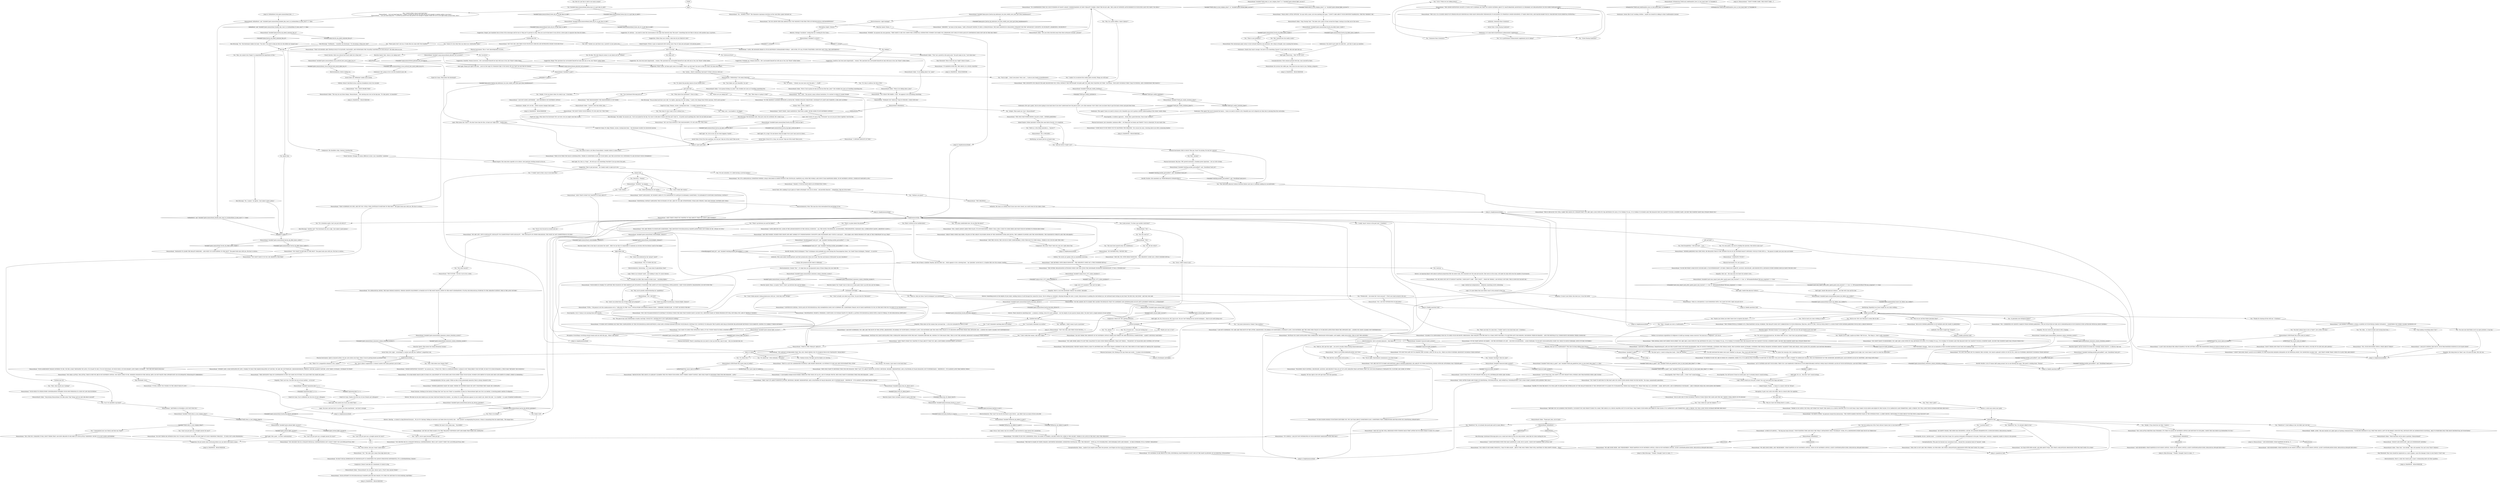 # MEASUREHEAD / FASCHA DQ
# Ask Measurhead if he knows way to turn back time and have converstaion about True Men in his mum's office.,
# ==================================================
digraph G {
	  0 [label="START"];
	  1 [label="input"];
	  2 [label="Measurehead's Babe: \"What functions will he able to perform, Measurehead?\""];
	  3 [label="Untitled hub (04)"];
	  4 [label="You: \"I like women.\""];
	  5 [label="techniques and kojka"];
	  6 [label="Kim Kitsuragi: \"Another one?\" The lieutenant lets out a sigh. \"Just make it quick please.\""];
	  7 [label="Measurehead: \"YOU DON'T HAVE IT IN YOU. BE GRATEFUL FOR THAT.\""];
	  8 [label="Measurehead: \"PERSONAL?\" He seems bemused."];
	  9 [label="Measurehead's Babe: \"Is he gonna fucking cry, Jean?\" She wrinkles her nose as if smelling something foul."];
	  10 [label="You: \"Where are you taking me?\""];
	  11 [label="You: \"How long is it going to take?\""];
	  12 [label="Measurehead: \"DON'T PANIC, HAM SANDWICH. THAT WAS A JOKE. WE'RE GOING TO MY MOTHER'S OFFICE.\""];
	  13 [label="Measurehead: \"IN FACT VISUAL EXPRESSION OF INDIVIDUALITY IS SOMETHING WE ALWAYS PERCEIVED DIFFERENTLY. IT'S A GENERATIONAL CHASM.\""];
	  14 [label="Endurance: He's going to live to be five hundred years old."];
	  15 [label="You: \"Is Jairzinho your biological father?\""];
	  16 [label="Measurehead: \"THE STEREOTYPICAL WORRIES OF A TRAUMATISED SOCIAL WORKER. THE REALITY DOES NOT CORRESPOND TO YOUR PERSONAL TRAUMA. AND IF IT DID, I WOULD WELCOME IT. A GOOD FIGHT WITH FATHER JAIRZINHO WOULD BE A GREAT HONOUR.\""];
	  17 [label="Measurehead: \"THIS IS BECAUSE YOU STILL CARRY THE SIGNS OF A VIOLENT PAST. YOU ARE LIKE A DOG WITH ITS TAIL BETWEEN ITS LEGS. IT IS VISIBLE TO ALL. IT IS VISIBLE TO WOMEN AND THE REASON WHY YOU HAVEN'T FOUND A WORTHY MATE. OR WHY THE WORTHY MATE WAS STOLEN FROM YOU.\""];
	  18 [label="Reaction Speed: René certainly seemed to agree with that."];
	  19 [label="You: \"I thought you didn't like women of other races -- including Kojkos.\""];
	  20 [label="Logic: You have cold hard facts to protect you from heartbreak -- and that is enough."];
	  21 [label="Measurehead: Variable[\"gates.measurhead_semenese_semen_retention_society\"]"];
	  22 [label="Variable[\"gates.measurhead_semenese_semen_retention_society\"]", shape=diamond];
	  23 [label="!(Variable[\"gates.measurhead_semenese_semen_retention_society\"])", shape=diamond];
	  24 [label="Logic: Intellectual independence -- definitely something worth celebrating."];
	  25 [label="Measurehead: \"IT SEEMS TO ME YOU ARE IN NEED OF A WARNING. HERE IT IS: IT IS ABSOLUTELY POSSIBLE TO RETURN TO THE PAST. YOU JUST NEED TO TAKE A TICKET TO SEREGLEE ISLAND, THE SOUTHERNMOST OF THE SEMENINE ARCHIPELAGO, ALSO KNOWN AS ILE DU FANTÔME. AND WALK INTO PALE.\""];
	  26 [label="You: \"Alright, I'll go check her out then.\" [Leave.]"];
	  27 [label="You: \"Paledriver? Yes, I've already talked to her.\""];
	  28 [label="Measurehead: IsKimHere()"];
	  29 [label="IsKimHere()", shape=diamond];
	  30 [label="!(IsKimHere())", shape=diamond];
	  31 [label="Measurehead: Variable[\"TASK.get_reality_lowdown_done\"]"];
	  32 [label="Variable[\"TASK.get_reality_lowdown_done\"]", shape=diamond];
	  33 [label="!(Variable[\"TASK.get_reality_lowdown_done\"])", shape=diamond];
	  34 [label="Measurehead: \"AND REMEMBER. WHAT HAPPENS IN MY MOM'S OFFICE, STAYS IN MY MOM'S OFFICE. QUIET CONTEMPLATION ENDS, BIOLOGICAL RIVALRY RESUMES.\""];
	  35 [label="Measurehead: IsKimHere()"];
	  36 [label="IsKimHere()", shape=diamond];
	  37 [label="!(IsKimHere())", shape=diamond];
	  38 [label="Jump to: [Kim Kitsuragi: \"\"Finally. I thought I have to come...\"]"];
	  39 [label="Measurehead's Babe: \"Stop *boring* him!\" The babe coils a piece of hair around her finger, staring at you like you're the worst."];
	  40 [label="Measurehead's Babe: \"*You* are a growth in the groin area!\" the girl snaps at you. \"Low-value man.\""];
	  41 [label="Pain Threshold: These words hit you *right* where it hurts."];
	  42 [label="Measurehead: \"WOMEN,\" he answers his own question. \"THEY HATE IT. SEE YOU UNFIT FOR A SPIRITUAL CONNECTION. WOMEN CAN MAKE YOU STRONGER, BUT ONLY IF YOUR LACK OF CONFIDENCE DOES NOT GET IN THE WAY FIRST.\""];
	  43 [label="You: \"No, of course not -- I was just testing you.\""];
	  44 [label="Measurehead: \"MANAGED TO LEARN THE REALITY RHIZOME -- AND NEXT UP IS RETURNING TO THE PAST?\" The giant locks eyes with you. His face is serious..."];
	  45 [label="Measurehead: IsKimHere()  and  Variable[\"gates.measurhead_disable_kim_react_to_turnbacktime_if_seen_once\"] == false"];
	  46 [label="IsKimHere()  and  Variable[\"gates.measurhead_disable_kim_react_to_turnbacktime_if_seen_once\"] == false", shape=diamond];
	  47 [label="!(IsKimHere()  and  Variable[\"gates.measurhead_disable_kim_react_to_turnbacktime_if_seen_once\"] == false)", shape=diamond];
	  48 [label="Suggestion: Othen than race science, what else do you think he's into?"];
	  49 [label="You: \"It's about...\" (Slowly run your eyes over the girls.) \"...*stuff*.\""];
	  50 [label="Esprit de Corps: What about the lieutenant?"];
	  51 [label="Esprit de Corps: Women, racism, turning back time -- it couldn't interest him less."];
	  52 [label="Kim Kitsuragi: The lieutenant nods, then puts away his notebook. He's ready to go."];
	  53 [label="Endurance: Alright, let's do this -- before anyone changes their mind!"];
	  54 [label="You: \"Sex is about *cooperation*. It doesn't matter how many partners you've had.\""];
	  55 [label="Empathy: That's not true. You have the love of your mother... or do you?"];
	  56 [label="Measurehead: \"SO HE DID WHAT A MAN MUST. HE BECAME A *COUNTERWEIGHT*. OF IRON. THROUGH SCARCITY, ASCESIS, DISCIPLINE, AND RESPECTFUL DISTANCE EVERY FATHER SHOULD HAVE FOR HIS SON.\""];
	  57 [label="Measurehead: \"FATHER JAIRZINHO WAS VERY WISE. HE REALISED THAT IF THE TENDER TOUCH OF MY MOTHER WASN'T OPPOSED I WOULD TURN INTO A...\" He pauses to make sure your eyes are locked."];
	  58 [label="Measurehead: \"GREAT TIMES WERE HAD HERE, FILLING IN THE GREAT COLOURING BOOK OF THE SEMENINE FLORA AND FAUNA. THE CARRION FLOWERS AND THE MONOTREMES. THE MANGROVE FORESTS AND THE MEGABATS.\""];
	  59 [label="Conceptualization: Hmm... maybe if you inquire more about the present, you'll figure out the secret of returning to the past."];
	  60 [label="You: \"What's up between you and the babes?\""];
	  61 [label="You: \"S.R.S.? What are you talking about?\""];
	  62 [label="Measurehead: \"I JUST TOLD YOU. IT’S NOT MEANT FOR AN AL-GUL ENTHRALLED MIND LIKE YOURS.\""];
	  63 [label="Jump to: [mightymeasurehub]"];
	  64 [label="Jump to: [mightymeasurehub]"];
	  65 [label="Measurehead: \"CLEARLY IT IS IMPOSSIBLE FOR YOU TO SHED YOUR NEUROTIC OBSESSION. THIS WAILING FOR THE PAST IS A TASK UNFIT FOR MEN. IT IS BETTER LEFT FOR WIDOWS, MOURNING THEIR HUSBANDS -- AND FOR MENTALLY ILL COMMUNISTS MOURNING THEIR COMMUNE.\""];
	  66 [label="first pale hub"];
	  67 [label="Measurehead: \"I HAVE RETURNED WITH THE HAM SANDWICH. LOOK, HE IS ALIVE. I HAVE NOT HARMED THIS LITTLE COP.\""];
	  68 [label="You: \"I need to find a way to turn back time.\"\n\"Measurehead...\" (Let you head hang low.) \"I think I screwed up and let the only person rich enough to explain reality to me leave.\"\n\"Measurehead...\" (Let you head hang low.) \"I screwed up and let the only person rich enough to explain reality but not so rich light bends around them, leave.\""];
	  69 [label="Measurehead: \"DO NOT THINK ME INTRODUCING YOU TO RACE SCIENCE MEANS I'M NOW PART OF YOUR *GROWING* PROCESS -- IT DOES NOT LOOK PROMISING.\""];
	  70 [label="You: How do I get him to talk to me mano-a-mano?"];
	  71 [label="You: Variable[\"plaza.measurehead_facha_dq_wc_to_get_him_to_talk\"]"];
	  72 [label="Variable[\"plaza.measurehead_facha_dq_wc_to_get_him_to_talk\"]", shape=diamond];
	  73 [label="!(Variable[\"plaza.measurehead_facha_dq_wc_to_get_him_to_talk\"])", shape=diamond];
	  74 [label="Measurehead: Variable[\"plaza.measurehead_facha_dq_wc_to_get_him_to_talk\"]"];
	  75 [label="Variable[\"plaza.measurehead_facha_dq_wc_to_get_him_to_talk\"]", shape=diamond];
	  76 [label="!(Variable[\"plaza.measurehead_facha_dq_wc_to_get_him_to_talk\"])", shape=diamond];
	  77 [label="You: (Lie.) \"Earlier you said there was a 'growth' in your groin area...\""];
	  78 [label="Jump to: [MAINHUB - MEASUREHUB]"];
	  79 [label="Measurehead: \"INGEST AND DEFECATE, LIKE AN OVERWEIGHT AMOEBA.\""];
	  80 [label="Jump to: [MAINHUB - MEASUREHUB]"];
	  81 [label="Measurehead: \"NO.\""];
	  82 [label="Empathy: Here's a son who absolutely *adores* his mother. Adorable!"];
	  83 [label="Half Light: Please just agree with him -- you're in the cage of a Semenese tiger. At his mercy. He can *end* you any time he chooses."];
	  84 [label="You: \"I really *must* return to the past now.\" (Continue.)"];
	  85 [label="Measurehead: \"LOOK AROUND YOU. LOOK AT THE ADVANCEMENTS IN THE SEXUAL SCIENCES -- ALL THE NOVEL TECHNIQUES, ACCESSORIES, PRESERVATIVES, MASSAGE OILS, LUBRICATION SALVES, ABORTION CLINICS...\""];
	  86 [label="Measurehead: Variable[\"plaza.fascha_dq_asked_someone_the_q\"]"];
	  87 [label="Variable[\"plaza.fascha_dq_asked_someone_the_q\"]", shape=diamond];
	  88 [label="!(Variable[\"plaza.fascha_dq_asked_someone_the_q\"])", shape=diamond];
	  89 [label="Perception (Sight): Tattoos?"];
	  90 [label="Measurehead: \"WE CAN TALK WITHOUT THE PAEDOMORPH. IT'S ME AND YOU THIS TIME.\""];
	  91 [label="You: \"Can Lieutenant Kitsuragi join us?\""];
	  92 [label="Measurehead: \"IT WILL SERVE YOU POORLY IN THE GREAT WAR OF LOVE.\""];
	  93 [label="You: \"Culture-victory. The kipts and the Kojkos are showing...\""];
	  94 [label="Half Light: Who needs love if you can wield *fear*."];
	  95 [label="Visual Calculus: Nothing in the history of things that *are* has ever *been* as monolithic as Jean-Luc Measurehead right now. He is an obelisk. A towering phallic obelisk of willpower."];
	  96 [label="Jump to: [daddy questions hub]"];
	  97 [label="Measurehead: \"THIS DENIAL DOES NOT SERVE YOUR SPIRIT. YOU ARE LIKE A DOG WITH ITS TAIL BETWEEN ITS LEGS. IT IS VISIBLE TO ALL. IT IS VISIBLE TO WOMEN AND THE REASON WHY YOU HAVEN'T FOUND A WORTHY MATE. OR WHY THE WORTHY MATE WAS STOLEN FROM YOU.\""];
	  98 [label="Logic: No-no, Gary seems way too scientific to get involved in some messy love conundrum."];
	  99 [label="Measurehead: Variable[\"plaza.rene_its_About_love\"]"];
	  100 [label="Variable[\"plaza.rene_its_About_love\"]", shape=diamond];
	  101 [label="!(Variable[\"plaza.rene_its_About_love\"])", shape=diamond];
	  102 [label="Measurehead: Variable[\"plaza.lorryman_fascha_rc_scss\"]"];
	  103 [label="Variable[\"plaza.lorryman_fascha_rc_scss\"]", shape=diamond];
	  104 [label="!(Variable[\"plaza.lorryman_fascha_rc_scss\"])", shape=diamond];
	  105 [label="Physical Instrument: There's something else you need to clear up with him, man to man -- why you knocked him out."];
	  106 [label="You: \"Apologies, I didn't mean to get so personal.\""];
	  107 [label="Measurehead: \"I AM NOT SURPRISED. YOU ARE LIKE THE RUNT OF THE LITTER, ABANDONED. INCAPABLE OF NURTURING A WOMAN'S LOVE. OUR MOTHERS ARE THE ONES WHO TEACH US TO RECEIVE AFFECTION FROM THE OPPOSITE SEX -- A BOND YOU HAVE CLEARLY NOT EXPERIENCED.\""];
	  108 [label="Measurehead: (Variable[\"yard.cuno_report_back_after_speed_quest_hub_reached\"] == true  or  XPStandardSetBool(\"XP.cuno_suspicion\") == true)"];
	  109 [label="(Variable[\"yard.cuno_report_back_after_speed_quest_hub_reached\"] == true  or  XPStandardSetBool(\"XP.cuno_suspicion\") == true)", shape=diamond];
	  110 [label="!((Variable[\"yard.cuno_report_back_after_speed_quest_hub_reached\"] == true  or  XPStandardSetBool(\"XP.cuno_suspicion\") == true))", shape=diamond];
	  111 [label="You: \"Maybe your father just didn't know how to express his love?\""];
	  112 [label="You: \"Yes, khm... so, back to babes and turning back time...\""];
	  113 [label="Interfacing: An honest job for an honest man."];
	  114 [label="You: \"It's about the Suzerain. He's counting on me.\""];
	  115 [label="Measurehead: \"AND REMEMBER. WHAT HAPPENS IN MY MOM'S OFFICE, STAYS IN MY MOM'S OFFICE. QUIET CONTEMPLATION ENDS, BIOLOGICAL RIVALRY RESUMES.\""];
	  116 [label="You: \"Paledriver? Yes, we already discussed pale and its many effects.\""];
	  117 [label="Jump to: [IsKimHere() && gates.measurhead_disa ...]"];
	  118 [label="Encyclopedia: Ah yes, 'protein mass' -- a scientific term from Graad, for a person terminally overexposed to the pale. Mouth open, catatonic, completely unable to return to the present."];
	  119 [label="You: \"Oh, did she retire?\""];
	  120 [label="Horrific Necktie: Novel techniques? *Your* techniques were probably last novel during the Franconigerian times. You *need* those techniques, *bratan* -- to survive!"];
	  121 [label="You: \"Your babes are very beautiful. I'm sad.\""];
	  122 [label="You: \"But what if I don't want to do it without you...\""];
	  123 [label="Measurehead: \"THE ONLY MAN WORTH BEING CALLED A MAN -- FATHER JAIRZINHO.\""];
	  124 [label="Inland Empire: Father Jairzinho? Sounds like some kind of mystic. Or a magician."];
	  125 [label="Half Light: No, this is a *trap*... He will say or do something *horrible* if you go down this path..."];
	  126 [label="You: Shake it off."];
	  127 [label="Measurehead: \"I CAN'T SEE OR HEAR THE GREAT EXAMPLE YOU'RE SETTING OVER THE DEAFENING ROAR OF YOUR CO-PILOT, AL GUL.\""];
	  128 [label="Horrific Necktie: A lot of *semen talk* going around, but no one blowing any loads. This party's winding down, *bratan*."];
	  129 [label="Measurehead: \"YOU DON'T HAVE TO REMEMBER. YOU ARE LIKE A DOG WITH ITS TAIL BETWEEN ITS LEGS. IT IS VISIBLE TO ALL. IT IS VISIBLE TO WOMEN AND THE REASON WHY YOU HAVEN'T FOUND A WORTHY MATE. OR WHY THE WORTHY MATE WAS STOLEN FROM YOU.\""];
	  130 [label="Measurehead: \"THE S.R.S. IS A CLOSED GROUP OF STRONG-WILLED INDIVIDUALS WHO HAVE DEDICATED THEMSELVES TO BUILDING UP STRATEGIC SEMEN RESERVES. IT TAKES IRON WILL AND RAZOR-SHARP FOCUS. FAR BEYOND YOUR SPIRITUAL POTENTIAL.\""];
	  131 [label="Measurehead: Variable[\"gates.measurhead_semenokojkic_chimera\"]"];
	  132 [label="Variable[\"gates.measurhead_semenokojkic_chimera\"]", shape=diamond];
	  133 [label="!(Variable[\"gates.measurhead_semenokojkic_chimera\"])", shape=diamond];
	  134 [label="You: \"How did this conversation end up here...\""];
	  135 [label="Jump to: [techniques and kojka]"];
	  136 [label="Jump to: [mightymeasurehub]"];
	  137 [label="Measurehead: Variable[\"gates.measurehead_know_his_father_was_welder\"]"];
	  138 [label="Variable[\"gates.measurehead_know_his_father_was_welder\"]", shape=diamond];
	  139 [label="!(Variable[\"gates.measurehead_know_his_father_was_welder\"])", shape=diamond];
	  140 [label="Jump to: [paledriver hub]"];
	  141 [label="Endurance: Seems like it isn't working, bröther... maybe you should try talking to other traditionalists instead."];
	  142 [label="Jump to: [Measurehead: \"\"DON'T WORRY, BABE. THIS WON'T TAKE...\"]"];
	  143 [label="Jump to: [Measurehead: \"\"AND REMEMBER. WHAT HAPPENS IN MY M...\"]"];
	  144 [label="You: \"Wait, what exactly am I lacking?\""];
	  145 [label="Measurehead: \"YOU DID BEST ME IN A VIOLENT PHYSICAL CONFRONTATION, BUT I DON'T *OWE* YOU AN INTELLECTUAL ONE.\""];
	  146 [label="You: \"These pants don't suit you. It looks like you come with *love handles*.\""];
	  147 [label="Measurehead: \"THE ENTIRE ORGANISATION ATTENDED WHEN SHE WAS GIVEN THE HONORARY ENGRAVED PAPERWEIGHT. IT WAS A TENDER DAY.\""];
	  148 [label="Measurehead: \"I'M GOING TO DO YOU A KINDNESS, PUPA. I'M GOING TO SHARE A SECRET WITH YOU. HERE IS THE SECRET: THERE IS NO LOVE IN THE PAST. ONLY THE PRESENT.\""];
	  149 [label="You: \"Maybe just one or two?\""];
	  150 [label="You: \"Win what exactly?\""];
	  151 [label="Measurehead: Variable[\"TASK.get_reality_lowdown\"]"];
	  152 [label="Variable[\"TASK.get_reality_lowdown\"]", shape=diamond];
	  153 [label="!(Variable[\"TASK.get_reality_lowdown\"])", shape=diamond];
	  154 [label="Measurehead: Variable[\"gates.measurhead_fascha_dq_didnt_know_reality\"]"];
	  155 [label="Variable[\"gates.measurhead_fascha_dq_didnt_know_reality\"]", shape=diamond];
	  156 [label="!(Variable[\"gates.measurhead_fascha_dq_didnt_know_reality\"])", shape=diamond];
	  157 [label="Jump to: [MAINHUB - MEASUREHUB]"];
	  158 [label="Kim Kitsuragi: \"No really,\" he assures you, \"we're not joined by the hip. You want to talk about women with him and I want to... do pretty much anything else. Don't let me hold you back.\""];
	  159 [label="Half Light: It's a trap!! No one knows what he might *do to you* once you're in there..."];
	  160 [label="Esprit de Corps: What about the lieutenant? He's not here, but you might want him to join..."];
	  161 [label="Esprit de Corps: It's okay. Women, racism, turning back time -- the lieutenant wouldn't be interested anyway."];
	  162 [label="Measurehead: \"YOUR AGREEMENT MEANS NOTHING TO ME. YOU'RE A MAN *DEFEATED* BY LOVE. IT IS PLAIN TO SEE. IT IS IN YOUR FACE, IN YOUR VOICE, IN YOUR HEART. LOVE TAKES COURAGE -- YOU DID NOT HAVE ENOUGH.\""];
	  163 [label="Measurehead: Variable[\"reputation.kim\"] >= 1"];
	  164 [label="Variable[\"reputation.kim\"] >= 1", shape=diamond];
	  165 [label="!(Variable[\"reputation.kim\"] >= 1)", shape=diamond];
	  166 [label="Measurehead: \"I DIDN'T BECOME WHAT I AM BY SUCCUMBING TO THE PLEASURE-SEEKING DEMANDS OF MY PHYSICAL BODY. YOU HOWEVER CLEARLY DID -- AND THAT'S MORE THAN I NEED TO CLOSE THIS ARGUMENT.\""];
	  167 [label="Empathy: It wasn't your father who beat you, it was the world."];
	  168 [label="Measurehead: \"INSTEAD YOU HAVE DEVELOPED THIS UNHEALTHY OBSESSION WITH BABES. ANY BABES, MINE INCLUDED. THIS IS NOT THE ANSWER.\""];
	  169 [label="You: \"I can barely remember my mother.\""];
	  170 [label="Measurehead: \"YOU HAVE TO SHED THIS INFANTILE SHELL IF YOU *EVER* WISH TO FIND A WORTHY MATE.\""];
	  171 [label="You: \"Why do I have the feeling there's a catch...\""];
	  172 [label="Measurehead: \"BEFORE YOU GO LOOKING FOR TICKETS, I SUGGEST YOU SEE WHAT IT DOES TO A MAN. THE GHOUL IS A CRUEL MASTER, BUT IT IS NOT PALE. PALE TAKES YOUR MIND AND REJECTS THE FLESH. IT IS CAPRICIOUS AND TERRIFYING, LIKE A VIRGIN. YOU WILL LOSE YOUR COURAGE BEFORE HER FACE.\""];
	  173 [label="Measurehead: \"YES. OUR LITTLE MEETING HAS FINISHED. IT'S TIME TO LEAVE MY MOTHER'S OFFICE AND RETURN TO OUR JOBS. I HOPE THIS HAS BEEN ILLUMINATING TO YOU.\""];
	  174 [label="Measurehead: \"WE ARE DONE HERE. AND *REMEMBER*, WHAT HAPPENS IN MY MOTHER'S OFFICE, STAYS IN MY MOTHER'S OFFICE. QUIET CONTEMPLATION ENDS, BIOLOGICAL RIVALRY RESUMES.\""];
	  175 [label="Measurehead: \"YOU WANT TO RETURN TO THE PAST?\" The giant locks eyes with you. His face is serious..."];
	  176 [label="Measurehead: \"YES. FOR YOU I IMAGINE IT WAS. DON'T THINK THAT I AM NOW OBLIGED TO BE PART OF YOUR LITTLE *GROWING* SPURT. IT IS NOT GOING ANYWHERE.\""];
	  177 [label="Measurehead's Babe: \"Hear that,\" she shrieks, \"like a fat amoeba! You can't even *fuck*! Pathetic.\""];
	  178 [label="Measurehead: \"SO... WOMEN, HUH?\" The Semenese supraman stretches on the couch like a giant tattooed cat."];
	  179 [label="women hub"];
	  180 [label="You: (Look around.) \"So does your mother work here?\""];
	  181 [label="Measurehead: \"MY MOTHER WILL *NEVER* DIE.\""];
	  182 [label="Untitled hub (08)"];
	  183 [label="You: \"I admit I've re-entered this reality quite recently. Things are still hazy.\""];
	  184 [label="Measurehead: The statueesque giant seems to have already forgotten your presence. He's deep in thought, eyes scanning the horizon..."];
	  185 [label="Measurehead: \"IT SADDENS EVEN ME. THE GHOUL IS A CRUEL MASTER.\""];
	  186 [label="You: \"It's time to address the Men of Wö.\""];
	  187 [label="Measurehead: \"PERHAPS WE *SHOULD* TALK IN PRIVATE. COME WITH ME.\""];
	  188 [label="Kim Kitsuragi: \"You go ahead and have your talk,\" he replies, glancing over the railing. \"I need a few things from Frittte anyways. We'll catch up later.\""];
	  189 [label="Measurehead: Variable[\"whirling.necktie_personified\"]  and  CheckItem(\"neck_tie\")"];
	  190 [label="Variable[\"whirling.necktie_personified\"]  and  CheckItem(\"neck_tie\")", shape=diamond];
	  191 [label="!(Variable[\"whirling.necktie_personified\"]  and  CheckItem(\"neck_tie\"))", shape=diamond];
	  192 [label="You: \"Thanks for sharing all this with me.\" (Continue.)"];
	  193 [label="Electrochemistry: Interesting... is it some kind of aphrodisiac then?"];
	  194 [label="You: \"I don't think anyone's being promiscuous with me. I wish they were, though.\""];
	  195 [label="Reaction Speed: Hmm, so maybe *that's* what's up between him and the Kojkas..."];
	  196 [label="Jump to: [daddy questions hub]"];
	  197 [label="Jump to: [mightymeasurehub]"];
	  198 [label="You: \"You don't get it. I need to bring disco back -- from the Thirties.\""];
	  199 [label="Measurehead: \"MAYBE IT'S FOR THE BEST. IT IS TOO LATE TO EXPLAIN THE INTRICACIES OF THE REALITY-RHIZOME IF THE OPPORTUNITY TO LEARN ITS FUNDAMENTAL TERMS HAS PASSED YOU. TREAT THE PALE AS A MYSTERY -- DARK, REPULSIVE, AND SURPRISINGLY MUNDANE -- LIKE CURDLING MILK OR A MOULDING NECTARINE.\""];
	  200 [label="Endurance: This again? But you've learned the basics... Guess we need to return to Mr. Monolith once we've figured out what else is missing from the curriculum."];
	  201 [label="Measurehead: Variable[\"gates.mhead_fight_success\"]"];
	  202 [label="Variable[\"gates.mhead_fight_success\"]", shape=diamond];
	  203 [label="!(Variable[\"gates.mhead_fight_success\"])", shape=diamond];
	  204 [label="You: \"Can't you just give me a straight answer for once?\""];
	  205 [label="Measurehead: \"YOUR ATTEMPT TO PSYCHOLOGICALLY MANIPULATE ME HAS FAILED. IT'S TIME YOU RETURN TO YOUR MENIAL MATTERS.\""];
	  206 [label="Electrochemistry: Better looking too."];
	  207 [label="Measurehead: \"YES.\""];
	  208 [label="Measurehead: \"SHE DID, YES. WITH GREAT HONOURS -- THE GREATEST, SOME SAY. A TRUE MODERN RITUAL.\""];
	  209 [label="You: \"Sorry, I didn't mean to pry.\""];
	  210 [label="Reaction Speed: Wome...?"];
	  211 [label="Measurehead: \"AND? THAT'S WHAT YOU WANTED TO TALK ABOUT? THAT YOU DON'T LIKE WOMEN?\""];
	  212 [label="what is it about"];
	  213 [label="You: \"What's so great about the present?\""];
	  214 [label="Measurehead: Variable[\"gates.mhead_fight_success\"]"];
	  215 [label="Variable[\"gates.mhead_fight_success\"]", shape=diamond];
	  216 [label="!(Variable[\"gates.mhead_fight_success\"])", shape=diamond];
	  217 [label="Measurehead: \"TO COMPREHEND TIME YOU MUST POSSESS AT LEAST A BASIC UNDERSTANDING OF HOW *REALITY* WORKS, WHAT THE RULES ARE. THE LOOK OF INFINITE ASTOUNDMENT IN YOUR EYES SAYS YOU HAVE *NO IDEA*.\""];
	  218 [label="Untitled hub (02)"];
	  219 [label="Measurehead: \"TO THE DEEPEST CAVERNS BENEATH LA ROYAUME, WHERE EYELESS CREATURES, IGNORANT OF LIGHT AND WARMTH, LURK AND SLITHER.\""];
	  220 [label="Shivers: An imposing figure with almost mythical proportions fills the entire room. He's hunched over the sink and muscles, like waves on the ocean, roll under his skin with even the smallest of movements."];
	  221 [label="Electrochemistry: This *can't* be true for the Racist Lorry Driver -- guy didn't have an ounce of love in his life!"];
	  222 [label="Jump to: [Measurehead: \"\"BUT YOU DID. AND THEN YOUR TESTICL...\"]"];
	  223 [label="Measurehead: \"SHAME. IT WOULD HAVE BEEN AN INTERESTING TOPIC.\""];
	  224 [label="Measurehead: \"DESPERATION. WISHFUL THINKING. CONFUSION. NO WOMAN WANTS TO CREATE A LASTING PSYCHOSEXUAL BOND WITH A MAN IN THRALL TO HIS BIOLOGICAL IMPULSES.\""];
	  225 [label="Measurehead: Variable[\"gates.mhead_fight_success\"]"];
	  226 [label="Variable[\"gates.mhead_fight_success\"]", shape=diamond];
	  227 [label="!(Variable[\"gates.mhead_fight_success\"])", shape=diamond];
	  228 [label="Measurehead: \"IF YOU WANT ADVICE ON BABES -- OR THE MYSTERIES OF LIFE -- OR EVEN ON REVACHOL -- LOOK FORWARD. TO ESCAPE YOUR DEFEATED STATE YOU NEED TO MOVE FORWARD. ONTO FUTURE VICTORIES.\""];
	  229 [label="Measurehead: \"NO.\" The calm voice comes from high above you."];
	  230 [label="Measurehead's Babe: \"Measurehead's his own man, doesn't give a *fuck* what anyone thinks!\""];
	  231 [label="Visual Calculus: Strange, he seems different in here. Less 'monolithic' somehow."];
	  232 [label="Measurehead: Variable[\"cargo.evrart_2372_union_members\"]"];
	  233 [label="Variable[\"cargo.evrart_2372_union_members\"]", shape=diamond];
	  234 [label="!(Variable[\"cargo.evrart_2372_union_members\"])", shape=diamond];
	  235 [label="Measurehead: Variable[\"cargo.measurehead_physinst_not_accurate\"]"];
	  236 [label="Variable[\"cargo.measurehead_physinst_not_accurate\"]", shape=diamond];
	  237 [label="!(Variable[\"cargo.measurehead_physinst_not_accurate\"])", shape=diamond];
	  238 [label="mightymeasurehub"];
	  239 [label="Reaction Speed: What about the Semen Retention Society?"];
	  240 [label="Physical Instrument: Just remember, minimum effort -- let things get too brainy and *BANG*! You're a binoclard. No one wants that."];
	  241 [label="Measurehead: Variable[\"gates.measurhead_fascha_dq_didnt_know_reality\"]"];
	  242 [label="Variable[\"gates.measurhead_fascha_dq_didnt_know_reality\"]", shape=diamond];
	  243 [label="!(Variable[\"gates.measurhead_fascha_dq_didnt_know_reality\"])", shape=diamond];
	  244 [label="You: \"It's about the peculiar nature of your friends here.\""];
	  245 [label="You: \"What about the lieutenant?\" (Turn to Kim.)"];
	  246 [label="Logic: Don't worry, it's not a trap. *Everyone* can see you go in there together. You'll be fine."];
	  247 [label="Measurehead: \"SPOKEN LIKE A MAN DEFEATED BY LOVE. UNABLE TO FACE THE HARSH REALITIES OF NATURE. WE ARE SKY, BUTTERFLIES, RHODODENDRONS, RHINOS. NATURE AGAINST NATURE. LOVE TAKES COURAGE. COURAGE TO FIGHT.\""];
	  248 [label="Measurehead: \"YOU HAD A LITTLE. TOO LITTLE. THAT IS WHY WE ARE IN MY MOTHER'S OFFICE. YOU HAVE COME TO ME, SEEKING WISDOM IN THE SEXUAL ARTS. DO NOT WASTE THIS OPPORTUNITY ON SYCOPHANTIC PERSONALITY MIRRORING.\""];
	  249 [label="Inland Empire: The room feels soporific in its silence, dust particles twirling around in the air..."];
	  250 [label="Measurehead: \"WE ALREADY ESTABLISHED THAT. TELL ME, WHAT DRIVES YOU TO SEARCH FOR SUCH *FANTASTIC* MEASURES?\""];
	  251 [label="Conceptualization: He has a point. While an idea is born potentially immortal, flesh is always doomed to die."];
	  252 [label="daddy questions hub"];
	  253 [label="Jump to: [daddy questions hub]"];
	  254 [label="You: Look up."];
	  255 [label="Pain Threshold: Strange... there are no memories of that recorded anywhere in your body. He's making it up."];
	  256 [label="Measurehead: \"INSTEAD YOU HAVE DEVELOPED THIS UNHEALTHY OBSESSION WITH THE PAST. STANDING BEFORE ME, HOPING TO TURN BACK TIME. THIS IS NOT THE ANSWER. REINVENT YOURSELF FROM DEFEAT.\""];
	  257 [label="Measurehead: \"PUPA...\" He pauses to let the condescension set in. \"I BELONG TO THE *S.R.S.* INVOLUNTARY OFFSPRING PRODUCTION -- CHIMERIC OR REGULAR -- IS *NOT* AN ISSUE FOR ME.\""];
	  258 [label="Jump to: [Kim Kitsuragi: \"\"Finally. I thought I have to come...\"]"];
	  259 [label="Measurehead: \"LOOK, HIS RAVAGED BRAIN IS STUCK BETWEEN UNIMAGINARY WORLD -- AND OURS. IT'S ALL FUSING TOGETHER. SOON HE CAN'T TELL THE DIFFERENCE.\""];
	  260 [label="Measurehead: Variable[\"gates.measurehead_viscal_noticed_how_much_taller_he_is\"]"];
	  261 [label="Variable[\"gates.measurehead_viscal_noticed_how_much_taller_he_is\"]", shape=diamond];
	  262 [label="!(Variable[\"gates.measurehead_viscal_noticed_how_much_taller_he_is\"])", shape=diamond];
	  263 [label="Physical Instrument: This is *not* physiologically accurate..."];
	  264 [label="Measurehead: \"IN A BIOLOGICAL SENSE, THE MAN WHOSE ESSENCE, WHOSE GENETIC BLUEPRINT, IS PASSED ON TO THE MOST HOSTS, DOWN TO THE MOST GENERATIONS, FULFILS HIS BIOLOGICAL PURPOSE TO THE GREATEST EXTENT. THIS IS THE LOVE VICTORY.\""];
	  265 [label="mightymeasurehub"];
	  266 [label="You: \"Wait, what about your Semen Club?\""];
	  267 [label="Suggestion: What's more, all these girls seem to be Kojkos. What's up with that? You have to find out what's his deal with Graad..."];
	  268 [label="Measurehead's Babe: \"What is he talking about, Jean?\""];
	  269 [label="Measurehead: \"YOU MEAN THE BABES. I SEE.\" He appears to be calculating something."];
	  270 [label="Measurehead: \"THE PAEDOMORPH? THE PAEDOMORPH IS NOT HERE.\""];
	  271 [label="Jump to: [mightymeasurehub]"];
	  272 [label="Measurehead: IsTHCFixed(\"the_waste_land_of_reality\")"];
	  273 [label="IsTHCFixed(\"the_waste_land_of_reality\")", shape=diamond];
	  274 [label="!(IsTHCFixed(\"the_waste_land_of_reality\"))", shape=diamond];
	  275 [label="Measurehead: \"RENOUNCING THE GHOUL IS ALREADY CLEARING THE FOG FROM YOUR MIND. DON'T THINK I DIDN'T NOTICE. MEN ONLY WANT TO REVERSE TIME FOR ONE REASON -- LOVE.\""];
	  276 [label="You: \"There *is* a competitive element to sex, I agree.\""];
	  277 [label="Esprit de Corps: You've definitely lost the love of your colleagues."];
	  278 [label="Measurehead: \"COMPLETE *PUSSY*.\""];
	  279 [label="Reaction Speed: 'Personal trauma'? Is he implying *you* were the one who got beaten up by your dad?"];
	  280 [label="You: \"Aren't you afraid of producing a Semeno-Kojkic chimera?\""];
	  281 [label="You: \"Is it a performance enhancement supplement you're taking?\""];
	  282 [label="Measurehead: Variable[\"character.habit_alcohol\"]"];
	  283 [label="Variable[\"character.habit_alcohol\"]", shape=diamond];
	  284 [label="!(Variable[\"character.habit_alcohol\"])", shape=diamond];
	  285 [label="Authority: Who cares about sexual partners and their promiscuity when you've got *the fate and honour of Revachol* on your shoulders?"];
	  286 [label="You: \"Stop making everything about *me*.\""];
	  287 [label="Half Light: No, no... this does *not* sound inviting!"];
	  288 [label="Measurehead: \"OR GO AND SEE IT FOR YOURSELF. WATCH IT RISE FROM THE SAND AND THE SKY, TAKING CORAL REEFS IN ITS BOSOM.\""];
	  289 [label="You: \"Are you saying one of the *lorry drivers* knows how to turn back time?\""];
	  290 [label="Measurehead: \"WE ARE DONE HERE. AND *REMEMBER*, WHAT HAPPENS IN MY MOTHER'S OFFICE, STAYS IN MY MOTHER'S OFFICE. QUIET CONTEMPLATION ENDS, BIOLOGICAL RIVALRY RESUMES.\""];
	  291 [label="Measurehead's Babe: \"The way you say those things, Measurehead...\" Her adoring eyes rest on the big man. \"It's like poetic. So beautiful!\""];
	  292 [label="You: \"But she used to?\""];
	  293 [label="Measurehead: \"AND? THAT'S WHAT YOU WANTED TO TALK ABOUT? THAT YOU ARE A DISTURBED GENDER PARITY ACTIVIST?\""];
	  294 [label="Measurehead: \"EMOTIONAL CONTACT AMPLIFIES THE ECSTASIES OF SEX. LIKE IVY, WE ARE INTERTWINED. WEAK AND STRONG, MAN AND WOMAN, MOTHER AND CHILD."];
	  295 [label="You: \"Hey, I'm a police officer, I know *plenty*!\""];
	  296 [label="Endurance: This again? Guess we need to return to Mr. Monolith once we've gotten a better understanding of the whole 'reality thing'."];
	  297 [label="Jump to: [MAINHUB - MEASUREHUB]"];
	  298 [label="Half Light: Knock him... THE *FUCK* OUT!"];
	  299 [label="Encyclopedia: A studious approach... Seems like a good direction. Turn it into *science*!"];
	  300 [label="Jump to: [MAINHUB - MEASUREHUB]"];
	  301 [label="Measurehead: \"WE DON'T NEED YOUR FRIEND. IT'S ME AND YOU THIS TIME.\""];
	  302 [label="You: (Nod first.) \"Women.\""];
	  303 [label="Measurehead: \"I CAN BARELY HEAR YOUR WORDS THROUGH THE VOICE OF AL-GUL, BUT IT SPEAKS TRUTH. MEN ONLY WANT TO REVERSE TIME FOR ONE REASON -- LOVE.\""];
	  304 [label="Pain Threshold: Ouch..."];
	  305 [label="Measurehead: Variable[\"gates.measurhead_fascha_dq_shivers_jairzinho\"]"];
	  306 [label="Variable[\"gates.measurhead_fascha_dq_shivers_jairzinho\"]", shape=diamond];
	  307 [label="!(Variable[\"gates.measurhead_fascha_dq_shivers_jairzinho\"])", shape=diamond];
	  308 [label="Volition: He wasn't even using soap... *incredible*."];
	  309 [label="Empathy: How sad -- this man only ever knew his mother's love..."];
	  310 [label="Measurehead: Variable[\"whirling.necktie_personified\"]  and  CheckItem(\"neck_tie\")"];
	  311 [label="Variable[\"whirling.necktie_personified\"]  and  CheckItem(\"neck_tie\")", shape=diamond];
	  312 [label="!(Variable[\"whirling.necktie_personified\"]  and  CheckItem(\"neck_tie\"))", shape=diamond];
	  313 [label="Measurehead: \"BECAUSE FATHER JAIRZINHO IS MY FATHER AND HIS NAME IS JAIRZINHO.\""];
	  314 [label="You: \"No, you've misunderstood me. My father didn't hit me. I don't have any personal trauma.\""];
	  315 [label="You: \"Maybe you're right, maybe my father *did* hit me... The thing is, I don't really remember.\""];
	  316 [label="You: \"I can't remember anything about my mother.\""];
	  317 [label="Measurehead: \"NO. IT TURNS ME ON.\""];
	  318 [label="Measurehead: \"YOUR MIND IS UNABLE TO CAPTURE THE NUANCES OF THIS PARTICULAR SITUATION. IT EXCEEDS THE LIMITS OF YOUR EMOTIONAL INTELLIGENCE. *AND* YOUR GENETIC IMAGINATION. DO NOT EVEN TRY. \""];
	  319 [label="You: \"Hey, you're greatly underestimating my capabilities!\""];
	  320 [label="Savoir Faire: Street Racing Syndicate?"];
	  321 [label="Measurehead: Variable[\"gates.measurhead_fascha_dq_mum_shivers\"]"];
	  322 [label="Variable[\"gates.measurhead_fascha_dq_mum_shivers\"]", shape=diamond];
	  323 [label="!(Variable[\"gates.measurhead_fascha_dq_mum_shivers\"])", shape=diamond];
	  324 [label="Shivers: There should be something here -- a memory, a feeling, even if it's just a glimpse -- but the depths of your psyche remain silent. You don't have a single memory of your mother."];
	  325 [label="Electrochemistry: Sounds *fun* -- it's high time you incorporated some of these things into your daily life."];
	  326 [label="Jump to: [mightymeasurehub]"];
	  327 [label="You: \"I'm sure your dad thinks you're an apex predator. A top dog.\""];
	  328 [label="Jump to: [mightymeasurehub]"];
	  329 [label="Savoir Faire: Even if he tries anything, you can just *slip out of his reach* like an eel..."];
	  330 [label="Interfacing: Hopefully he at least taught his son some welding..."];
	  331 [label="Measurehead: \"GO HAVE A LOOK,\" he gestures toward the intersection. \"THE WHITE-HAIRED PROTEIN MASS AT THE INTERSECTION. A LORRY DRIVER. IMPOSSIBLE TO MISS HER IF YOU'RE EVEN A HALF-DECENT COP.\""];
	  332 [label="Measurehead: \"GO TALK WITH HER AGAIN. ASK HER ABOUT PALE. SEE WHAT A RELENTLESS OBSESSION WITH THE PAST DOES TO A MAN.\""];
	  333 [label="Measurehead: \"AND YET YOU'RE STILL OBSESSED WITH TURNING BACK TIME? AFTER YOU'VE SEEN WHAT IT DOES TO A MAN?\""];
	  334 [label="You: \"So it *is* possible to go back?\""];
	  335 [label="Measurehead: \"YOUR NEED TO STEER EVERY CONVERSATION TOWARDS YOUR OWN PERSONA IS A SIGN OF LOW SELF-ESTEEM.\""];
	  336 [label="Electrochemistry: Here's a lady who clearly puts a man's cockmanship above all other qualities."];
	  337 [label="Measurehead: \"YES. I HAVE HEARD THAT.\""];
	  338 [label="Volition: The words are spoken with an unyielding conviction."];
	  339 [label="Measurehead: \"AND? THAT'S WHAT YOU WANTED TO TALK ABOUT?\""];
	  340 [label="Measurehead: \"AND THE WOMEN. WOMEN WHO SHAVE AND ARE CAPABLE OF UNDERSTANDING CONCEPTS LIKE POLYAMORY AND *COITUS CASUALIS* -- THE KOJKO AND THEIR PROMISCUITY ARE AT THE FOREFRONT OF ALL THAT.\""];
	  341 [label="sacred techniques"];
	  342 [label="Measurehead: \"YOU ARE MORE LIKELY TO GET THE COALITION TO SIGN OVER THEIR WARSHIPS, THAN GET THESE... *WEAPONS* OF PLEASURE AND CONTROL OUT OF ME.\""];
	  343 [label="Measurehead: Variable[\"gates.measurhead_semenese_semen_retention_society\"]"];
	  344 [label="Variable[\"gates.measurhead_semenese_semen_retention_society\"]", shape=diamond];
	  345 [label="!(Variable[\"gates.measurhead_semenese_semen_retention_society\"])", shape=diamond];
	  346 [label="Measurehead: \"THE CONCEPTS YOU REACH FOR ARE FAR BEYOND YOU, PUPA. WITHOUT THE NECESSARY VOCABULARY YOU ARE ONLY WASTING MY TIME.\" He frowns. \"EDUCATE YOURSELF FIRST, TALK TO PEOPLE, AND UNDERSTAND THE BASICS.\""];
	  347 [label="Endurance: Clearly that wasn't enough. You have to do something *drastic* to get under his skin and open him up."];
	  348 [label="Endurance: You need to get under his skin first... get him to open up somehow."];
	  349 [label="Measurehead: Variable[\"tc.wirral\"]"];
	  350 [label="Variable[\"tc.wirral\"]", shape=diamond];
	  351 [label="!(Variable[\"tc.wirral\"])", shape=diamond];
	  352 [label="Suggestion: Doubtful. Women however... He's surrounded himself not only with one or two, but *three* stellar babes."];
	  353 [label="Logic: What about the *case*?! You don't have time for this, at least not *right now*... maybe later..."];
	  354 [label="Measurehead's Babe: \"I haven't seen him either, Jean...\""];
	  355 [label="Measurehead: \"THIS DEFEATIST TALK OF COOPERATION IS WHY YOU HAVE NO FUTURE. IT IS ALSO WHY YOU HAVE NO LOVE.\""];
	  356 [label="Volition: Doesn't look like he has a nervous breakdown every two seconds."];
	  357 [label="Measurehead: \"THEY *SAY* IT'S ABOUT HONOUR, JUSTICE, REVENGE, REGRET, REDEMPTION, AND A PLETHORA OF FALSE REASONS, BUT FURTHER BACK -- DEEPER IN -- IT IS ALWAYS LOVE THAT DRIVES THEM.\""];
	  358 [label="Esprit de Corps: Maybe even the love of your friends and colleagues?"];
	  359 [label="Measurehead: \"YES, I INHERITED MY GENETIC MAKEUP FROM FATHER JAIRZINHO. I AM AN EVOLUTION OF HIM. HE IS IMMORTALISED IN MY ESSENCE EVEN AFTER HIS PHYSICAL BODY EXPIRES.\""];
	  360 [label="Empathy: The last words are said almost with a longing."];
	  361 [label="Authority: His tone is so solemn that if your eyes were closed, you could swear he has taken a knee."];
	  362 [label="Measurehead: \"IT'S NOT TOO LATE YET TO CHANGE THE COURSE. GIVE UP ON AL GUL. THEN GO EVEN FURTHER. REINVENT YOURSELF FROM DEFEAT.\""];
	  363 [label="Shivers: Something moves in the depths of your mind, sending shocks of cold through the connective tissue. You're sitting on a kicksled, whizzing through the snow. A warm, kind presence is guiding the sled behind you, her mittened hand resting on your back. You feel very, very loved -- and very, very safe."];
	  364 [label="Empathy: Hit him right in the soft spot there with that question."];
	  365 [label="Measurehead: \"LET IT DITHER AND ROT YOUR MIND. THEN YOU CAN MARINATE FOREVER IN YOUR IRREVERSABLE DEFEAT. WHILE RACE ENEMIES LAUGH AT YOUR MOTIONLESS, GAP-MOUTHED CORPSE.\""];
	  366 [label="You: \"Paledriver? I tried talking to her, but didn't get very far.\""];
	  367 [label="Suggestion: It's obvious -- you need to steer the conversation to the topic that interests him *the most*. Something that he'd like to discuss with another man, in private..."];
	  368 [label="You: \"She must have passed away. My condolences.\""];
	  369 [label="Composure: Watch out! He's getting defensive."];
	  370 [label="You: Ignore him."];
	  371 [label="Drama: Wait, is this a *joke*?!"];
	  372 [label="Measurehead: \"LET ME SAY THAT AGAIN: IT IS THE *BALANCE* BETWEEN SOFT AND HARD THAT MADE ME COMPLETE.\""];
	  373 [label="Horrific Necktie: Did somebody say *PERFORMANCE ENHANCERS*?!"];
	  374 [label="Measurehead: Variable[\"gates.measurhead_semenese_semen_retention_society\"]"];
	  375 [label="Variable[\"gates.measurhead_semenese_semen_retention_society\"]", shape=diamond];
	  376 [label="!(Variable[\"gates.measurhead_semenese_semen_retention_society\"])", shape=diamond];
	  377 [label="Electrochemistry: Wow. This man has truly internalised the psychology of sex."];
	  378 [label="Measurehead: \"YES. I HAVE ALWAYS LIKED THIS PLACE. IT IS MY FAVOURITE. WHEN I WAS A KID I USED TO COME HERE AND WAIT FOR MY MOTHER TO FINISH HER WORK.\""];
	  379 [label="You: \"Aren't you bothered by the *potaat* smell?\""];
	  380 [label="You: \"Aren't you afraid that one of them might get pregnant?\""];
	  381 [label="kojko babes hub"];
	  382 [label="Electrochemistry: Life is all about pleasure... why deny it?!"];
	  383 [label="Measurehead: \"THIS IS AN OVER-SIMPLIFICATION. BUT YES.\""];
	  384 [label="Measurehead: \"IF DISCUSSING BODILY FUNCTIONS DISTURBS YOU, WE CAN TALK ABOUT SOMETHING ELSE. SOMETHING THAT CORRESPONDS BETTER WITH YOU EMOTIONAL IMMATURITY.\""];
	  385 [label="You: \"You don't always have to be so *hard*. Live a little, let loose.\""];
	  386 [label="Jump to: [mightymeasurehub]"];
	  387 [label="Savoir Faire: Even if it's a trap, you can just *slip out of his reach* like an eel..."];
	  388 [label="Rhetoric: But isn't he a traditionalist?! Why does he keep talking about future..."];
	  389 [label="You: \"Cool, where do I get the tickets?\""];
	  390 [label="paledriver hub"];
	  391 [label="Measurehead: IsKimHere()"];
	  392 [label="IsKimHere()", shape=diamond];
	  393 [label="!(IsKimHere())", shape=diamond];
	  394 [label="Measurehead: \"YOU BESTED ME IN A VIOLENT PHYSICAL CONFRONTATION, TRUE, BUT I DON'T *OWE* YOU AN INTELLECTUAL ONE.\""];
	  395 [label="Suggestion: He just needs some convincing before you can talk to him mano a mano."];
	  396 [label="You: \"Guess it's true what they say about you, bodybuilder types.\""];
	  397 [label="Visual Calculus: Have you noticed how much taller he is than you?"];
	  398 [label="Measurehead: \"SHE RETIRED. WITH GREAT HONOURS -- THE GREATEST, SOME SAY. A TRUE MODERN RITUAL.\""];
	  399 [label="You: \"Yes, please.\""];
	  400 [label="Measurehead: \"IT IS FAR MORE MASCULINE TO PASS ON A BLUEPRINT OF YOUR MIND AND YOUR SPIRIT THAN YOUR FLESH. WOMEN GIVE BIRTH TO FLESH AND MEN GIVE BIRTH TO SPIRIT. SPIRIT IS IMMORTAL.\""];
	  401 [label="Kim Kitsuragi: \"Goddamnit...\" mumbles the lieutenant. \"It's becoming a thing now, huh?\""];
	  402 [label="Kim Kitsuragi: \"No, I cannot,\" he agrees. \"Just make it quick, please.\""];
	  403 [label="Measurehead's Babe: \"Get your dirty hick-dick away from these advanced concepts, peasant!\""];
	  404 [label="Endurance: He's got a point. You're never going to turn back time if you don't understand how the pieces move. Let's find someone *rich* (that's how you know they've got the basics down) and pick their brain."];
	  405 [label="You: Sadomasochism?"];
	  406 [label="You: No idea. The only thing he seems to care about are his *wömen*."];
	  407 [label="Suggestion: Yes, but even more importantly -- women. This specimen has surrounded himself not only with one or two, but *three* stellar babes."];
	  408 [label="You: \"Okay, sure. I can handle it. No biggie.\""];
	  409 [label="Measurehead: \"WOMEN,\" he repeats."];
	  410 [label="Measurehead: \"NO. A WELDER.\""];
	  411 [label="You: \"Hold on, is this father Jairzinho a... *mystic*?\""];
	  412 [label="Measurehead: \"AND THE COUCH. THE COUCH IS VERY COMFORTABLE, EVEN THOUGH IT IS VERY SMALL. THERE IS NO COUCH LIKE THIS ONE.\""];
	  413 [label="Logic: There is no *potaat* smell -- just making it clear. It's racist rhetoric."];
	  414 [label="Encyclopedia: S.R.S.? Seems to be missing from your records..."];
	  415 [label="Measurehead: \"THE SEMEN RETENTION SOCIETY. IT DOES NOT SURPRISE ME THAT YOU KNOW NOTHING ABOUT IT. MASTURBATORS ANONYMOUS IS PROBABLY AN ORGANISATION YOU'RE MORE FAMILIAR WITH.\""];
	  416 [label="You: \"Sounds *exciting*! How do I join?\""];
	  417 [label="Suggestion: Time to get personal -- he's finally ready to open up to you."];
	  418 [label="Half Light: Smells like physical violence... just like with Cuno and his dad."];
	  419 [label="Inland Empire: Finally -- a chance to connect with the *divine*."];
	  420 [label="You: \"Wait, what's pale?\""];
	  421 [label="You: \"A protein mass?\""];
	  422 [label="Kim Kitsuragi: Lieutenant Kitsuragi gives you a small nod when he sees you step outside. Looks like he's been waiting for you."];
	  423 [label="Measurehead: IsTaskActive(\"TASK.ask_traditionalists_how_to_turn_back_time\")--[[ Variable[ ]]"];
	  424 [label="IsTaskActive(\"TASK.ask_traditionalists_how_to_turn_back_time\")--[[ Variable[ ]]", shape=diamond];
	  425 [label="!(IsTaskActive(\"TASK.ask_traditionalists_how_to_turn_back_time\")--[[ Variable[ ]])", shape=diamond];
	  426 [label="Suggestion: Simple. Just humiliate him in front of his entourage until he has to *beg you* in private to stop. Then you can let him know it was all but a clever ploy to separate him from his babes..."];
	  427 [label="Jump to: [MAINHUB - MEASUREHUB]"];
	  428 [label="Measurehead: \"THE PAST IS MADE OF STATIC IMAGES, DISTORTED MEMORIES, DEMENTED NOSTALGIA. THIS, THE PRESENT -- WITH ALL ITS POSSIBILITIES, INNUMERABLE HITS AND MISSES -- IS FAR SUPERIOR. IT IS A *LIVING* ORGANISM.\""];
	  429 [label="Measurehead: \"YOU'RE ASKING ME TO SHARE THE SACRED TECHNIQUES THAT I'VE GATHERED AND INTERNALIZED ON MY LIFE'S JOURNEY? WITH YOU, A STRANGER?\""];
	  430 [label="Measurehead: \"DO NOT THINK THE SERENITY OF MY MOTHER'S OFFICE MAKES ME FORGET WE ARE BIOLOGICAL COMPETITORS -- ALBEIT UNEVENLY MATCHED.\""];
	  431 [label="Measurehead: \"DON'T APOLOGISE. MY WOMEN LIKED IT. IT IS IMPORTANT TO APPEAR VULNERABLE SOMETIMES. VULNERABILITY NURTURES EMOTIONAL CONTACT.\""];
	  432 [label="what is he into"];
	  433 [label="Suggestion: Probably not. Women however... He's surrounded himself not with one or two, but *three* stellar babes."];
	  434 [label="You: \"Listen... there's something *personal* I'd like to discuss with you.\""];
	  435 [label="Measurehead: \"A MEDIAN AMOUNT OF TIME.\""];
	  436 [label="You: \"It's not cowardice, it's called having a survival instinct.\""];
	  437 [label="You: \"It's about love.\""];
	  438 [label="You: (Shrug.) \"No reason, I just want to turn back time.\""];
	  439 [label="You: \"And how did he *make* you?\""];
	  440 [label="You: Wait, 'juicing'?"];
	  441 [label="Physical Instrument: Big time. TRT, growth hormones, Graadian power injections -- he's on *all* of them."];
	  442 [label="Measurehead: \"THIS IS A WEAKNESS I CAN EMPATHISE WITH. YOU HAVE MY PITY. TAKE SOLACE IN IT.\""];
	  443 [label="Measurehead: \"YOU ARE TRYING TO INSINUATE SOMETHING. THIS IMPOTENT PSYCHOLOGICAL MANIPULATION DOES NOT WORK ON ME. SPEAK UP, PUPA.\""];
	  444 [label="Measurehead: \"I JUST TOLD YOU. YOU DON'T. IT'S NOT MEANT FOR A FEEBLE AND TRAUMATIZED MIND LIKE YOURS.\""];
	  445 [label="Drama: But promisssscuity leads to dddrama!"];
	  446 [label="Measurehead: \"IT DOES NOT SURPRISE ME THAT THE COMPLEXITIES OF THE PSYCHOSEXUAL BOND BETWEEN A MAN AND A WOMAN REMAIN BEYOND YOUR REACH. INSTEAD YOU CONTINUE TO IDEALISE THE FLAWED AND HALLUCINATORY RELATIONSHIP BETWEEN YOUR PARENTS, HOPING TO CORRECT THEIR MISTAKES.\""];
	  447 [label="Jump to: [daddy questions hub]"];
	  448 [label="You: \"Did he teach you some welding at least?\""];
	  449 [label="Measurehead: \"WALK AWAY, LITTLE OFFICER,\" he says with a yawn, not even meeting your gaze. \"I DON'T CARE ABOUT YOUR IMPOTENT RAMBLINGS. THEY'RE *BORING* ME.\""];
	  450 [label="Measurehead's Babe: \"Stop boring Measurehead. He talks about *big* things and you only talk about yourself!\""];
	  451 [label="Measurehead: Variable[\"TASK.what_is_race_enigma_done\"]"];
	  452 [label="Variable[\"TASK.what_is_race_enigma_done\"]", shape=diamond];
	  453 [label="!(Variable[\"TASK.what_is_race_enigma_done\"])", shape=diamond];
	  454 [label="Pain Threshold: That voice should be registered as a sonic weapon, cause the damage it does to your head is *very* real."];
	  455 [label="Logic: All 2,372 members? That can't be right..."];
	  456 [label="Measurehead: \"WHAT IS THIS *REALLY* ABOUT?\""];
	  457 [label="You: \"Hold on, what are these *novel techniques* you mentioned?\""];
	  458 [label="Kim Kitsuragi: \"No,\" the lieutenant shakes his head. \"You don't. You need to help me find out who killed our hanged man.\""];
	  459 [label="You: \"Alright, I'll let you know when I'm ready to go.\" (Conclude.)"];
	  460 [label="Measurehead: \"THIS IS NO TIME FOR VAGUE GENERALITIES. THERE IS SOMETHING ELSE ON YOUR MIND. ASK THE QUESTION YOU INTENDED TO ASK OR FACE YOUR COWARDICE.\""];
	  461 [label="You: \"It's about her.\" (Nod solemnly.) \"Revachol.\""];
	  462 [label="Shivers: The hair on you arm stands up as you hear wind howl behind the window... An outline of a small bathroom appears in your mind's eye. Above the sink -- in a tumbler -- is a pair of labelled toothbrushes..."];
	  463 [label="You: \"It's very poetic, but you're avoiding the question. How did he raise you?\""];
	  464 [label="Shivers: Shaving -- or about to chop firewood because... Oh, he *is* shaving! Sliding an enormous axe blade down his bristly chin -- with *grunts* accompanying the process. Steam is emanating from his naked body... The image blurs."];
	  465 [label="You: \"You seem comfortable here. Do you like this place?\""];
	  466 [label="Measurehead: \"I AM NOT SURPRISED. YOU ARE LIKE THE RUNT OF THE LITTER, ABANDONED. INCAPABLE OF NURTURING A WOMAN'S LOVE. OUR MOTHERS ARE THE ONES WHO TEACH US TO RECEIVE AFFECTION FROM THE OPPOSITE SEX -- A BOND YOU HAVE CLEARLY NOT EXPERIENCED.\""];
	  467 [label="Measurehead: Variable[\"XP.fascha_dq_talked_to_gary\"]"];
	  468 [label="Variable[\"XP.fascha_dq_talked_to_gary\"]", shape=diamond];
	  469 [label="!(Variable[\"XP.fascha_dq_talked_to_gary\"])", shape=diamond];
	  470 [label="Reaction Speed: Now is the time to ask about the smell -- didn't he say that it is impossible to maintain an erection with the distinct smell of the Kojka?"];
	  471 [label="You: \"Street Racing Syndicate?\""];
	  472 [label="You: \"Hold on, did I get this right -- you never actually climax during sexual intercouse?!\""];
	  473 [label="Measurehead: \"ONLY AFTER YEARS AND YEARS OF EMOTIONAL, PSYCHOLOGICAL, AND SPIRITUAL *POWERLIFTING* CAN A MAN START LOOKING INTO JOINING THE S.R.S.\""];
	  474 [label="Measurehead: Variable[\"character.habit_alcohol\"]"];
	  475 [label="Variable[\"character.habit_alcohol\"]", shape=diamond];
	  476 [label="!(Variable[\"character.habit_alcohol\"])", shape=diamond];
	  477 [label="You: \"Promiscuity -- you mean the *cock carousel*.\" (Twirl your hand around in the air.)"];
	  478 [label="Half Light: Smells like physical violence..."];
	  479 [label="Measurehead: \"YES, YOUR FAVOURITE TOPICS. WHAT ABOUT THEM?\""];
	  480 [label="Measurehead: \"THERE IS NO CATCH. YOU WILL GET WHAT YOU WANT. THE GHOUL IS A CRUEL MASTER, BUT IT IS NOT PALE. PALE TAKES YOUR MIND AND REJECTS THE FLESH. IT IS CAPRICIOUS AND TERRIFYING, LIKE A VIRGIN. YOU WILL LOSE YOUR COURAGE BEFORE HER FACE.\""];
	  481 [label="Measurehead: \"AN EMPTY VESSEL THE MIND HAS DESERTED. A HUSK, NO LONGER INHABITED BY A CONSCIOUSNESS. BIOLOGICAL WASTE.\""];
	  482 [label="Conceptualization: This goes far beyond your conceptual reach... beyond the conceptual reach of *anyone*, really."];
	  483 [label="You: (Nod thoughtfully.) \"Soft and hard -- I see...\""];
	  484 [label="Physical Instrument: No, not a pussy!!"];
	  485 [label="You: \"I internalized your race theory and that was *hard*.\""];
	  486 [label="Measurehead: \"THAT OUR BODIES ARE TEMPLES BUILT TO ELEVATE, FACILITATE, AND WITHSTAND THE VOLATILE VASTNESS OF OUR SOULS?\" He looks down on you."];
	  487 [label="Jump to: [MAINHUB - MEASUREHUB]"];
	  488 [label="Measurehead: CheckEquipped(\"neck_tie\")  and  Variable[\"whirling.necktie_personified\"] == true"];
	  489 [label="CheckEquipped(\"neck_tie\")  and  Variable[\"whirling.necktie_personified\"] == true", shape=diamond];
	  490 [label="!(CheckEquipped(\"neck_tie\")  and  Variable[\"whirling.necktie_personified\"] == true)", shape=diamond];
	  491 [label="Measurehead: \"THAT SURPRISES NO ONE. AND YET YOU *STILL* FEEL ENTITLED TO RETURN TO THE PAST?\" The giant locks eyes with you. His face is serious..."];
	  492 [label="Measurehead: He surveys the traffic jam, then turns his eyes back to you. Waiting, prepared..."];
	  493 [label="Rhetoric: Perhaps *socialism*, seeing that he's working for the Union..."];
	  494 [label="Half Light: Yes, but no one can see what happens *inside*..."];
	  495 [label="Measurehead: Variable[\"gates.measurhead_fascha_dq_logic_youll_be_fine\"]"];
	  496 [label="Variable[\"gates.measurhead_fascha_dq_logic_youll_be_fine\"]", shape=diamond];
	  497 [label="!(Variable[\"gates.measurhead_fascha_dq_logic_youll_be_fine\"])", shape=diamond];
	  498 [label="Jump to: [post girls hub]"];
	  499 [label="Measurehead: \"I AM NOT GOING ANYWHERE -- AND NEITHER IS MY MOTHER'S OFFICE.\""];
	  500 [label="You: \"Why do you call him Father Jairzinho then?\""];
	  501 [label="Shivers: One of them is labelled 'Martha' and the other one -- which appears to be a chewing bone -- has 'Jairzinho' carved into it. A shadow falls over the ceramic tumbler..."];
	  502 [label="Composure: The couch *does* look very cosy, he's right about that."];
	  503 [label="Measurehead: \"THE GREATEST.\""];
	  504 [label="You: \"Semenese Race Scientists?\""];
	  505 [label="Measurehead: \"CONTINUOUS DENIAL. YOUR LACK OF PSYCHOSEXUAL SELF-AWARENESS DOES NOT SURPRISE ME. SOMETHING TRAGIC MUST HAVE HAPPENED TO YOU IN THE PAST FOR YOU TO DENY IT SO VIGOROUSLY.\""];
	  506 [label="Measurehead: \"I AM NOT A *TRADITIONAL* TRADITIONALIST. LIFE ON THIS PLANET DOES NOT MOVE BACKWARDS. THE IVY MOVES FORWARD, COVERING THE WHOLE DOOR. THE FLOWERS GROW OUTWARD, COVERING THE WHOLE MEADOW. NOTHING GROWS *AGAINST* TIME AND SPACE. ONLY ALONG ITS LAYLINES CAN NATURE PROGRESS.\""];
	  507 [label="You: \"I’m still convicned the babes were more *faithful* in the past. They stuck with their men.\""];
	  508 [label="Logic: Where would you even get a ticket? You can't just pack your bags and leave."];
	  509 [label="Measurehead: Variable[\"TASK.what_is_race_enigma_done\"]  or  Variable[\"gates.mhead_fight_success\"]"];
	  510 [label="Variable[\"TASK.what_is_race_enigma_done\"]  or  Variable[\"gates.mhead_fight_success\"]", shape=diamond];
	  511 [label="!(Variable[\"TASK.what_is_race_enigma_done\"]  or  Variable[\"gates.mhead_fight_success\"])", shape=diamond];
	  512 [label="Measurehead: \"ANYTHING IS POSSIBLE. JUST NOT FOR YOU.\""];
	  513 [label="You: \"Can't you just give me a straight answer for once?\""];
	  514 [label="You: \"Can't you just give me a straight answer for once?\""];
	  515 [label="You: \"I don't really like women.\""];
	  516 [label="Perception: Everything's revolving around women and sex with this guy... What's that about?"];
	  517 [label="Half Light: No! No. No-no-no-no. NO! You're not. You are *not* fishing for his sacred techniques -- they're not worth dying over!"];
	  518 [label="Measurehead: \"THIS KNOWLEDGE *NEVER* PASSES FROM A MAN TO ANOTHER MAN. NOT EVEN FROM A FATHER TO HIS SON. THIS PATH IS TO BE TAKEN IN *ABSOLUTE* SOLITUDE.\""];
	  519 [label="Physical Instrument: He's flexing as he says these last words -- it seems to be involuntary."];
	  520 [label="Measurehead: \"WE ARE LIFE. LIFE IS SEXUALITY. SEXUALITY *IN COMPETITION* WITH SEXUALITY -- THE SEXUALITY OF OTHER ORGANISMS. THE POINT OF ANY COMPETITION IS TO WIN.\""];
	  521 [label="Measurehead: \"THE FUTURE.\" He lets it set in for a while."];
	  522 [label="Measurehead: \"SEMEN RETENTION *SOCIETY*,\" he corrects you. \"I TOLD YOU, THIS IS A SIMPLIFICATION. CLIMAX IS NOT *REQUIRED* FOR VICTORY. IN FACT IT IS DISCOURAGED. A TRUE MAN *RETAINS* HIS ESSENCE.\""];
	  523 [label="You: \"Kim, you cannot even *begin* to comprehend the importance of this.\""];
	  524 [label="You: \"What is your problem?!\""];
	  525 [label="kim hub"];
	  526 [label="Measurehead: \"COME BACK TO ME WHEN YOU'VE MASTERED THE RHIZOME.\" He crosses his arms, towering above you with a menacing shadow."];
	  527 [label="You: Body art?"];
	  528 [label="Suggestion: Could be, but even more importantly -- women. This specimen has surrounded himself not only with one or two, but *three* stellar babes."];
	  529 [label="Jump to: [MAINHUB - MEASUREHUB]"];
	  530 [label="Measurehead's Babe: \"Thank god, Jean, you're back!"];
	  531 [label="Measurehead: \"MEN ONLY WANT TO REVERSE TIME FOR ONE REASON. THEY *SAY* IT'S ABOUT HONOUR, JUSTICE, REVENGE, REGRET, REDEMPTION, AND A PLETHORA OF FALSE REASONS, BUT FURTHER BACK -- DEEPER IN -- IT IS ALWAYS LOVE THAT DRIVES THEM.\""];
	  532 [label="Measurehead: \"I AM MERELY OFFERING A SMALL GLIMPSE OF FUNCTIONAL FAMILY DYNAMICS -- SOMETHING YOU WERE CLEARLY DEPRIVED OF.\""];
	  533 [label="Endurance: Is it some kind of performance enhancement supplement?"];
	  534 [label="You: \"I am more interested in *babes* than mothers.\""];
	  535 [label="Measurehead: \"IT'S NOT TOO LATE YET TO CHANGE THE COURSE. YOU HAVE ALREADY GIVEN UP ON AL GUL. NOW GO FURTHER. REINVENT YOURSELF FROM DEFEAT.\""];
	  536 [label="Measurehead: \"I AM JUST STATING THE FACTS. YOUR TRAUMATIZED ESSENCE IS IN PLAIN SIGHT.\""];
	  537 [label="Savoir Faire: He's right -- everything's a contest and only the *shiftiest* competitors win."];
	  538 [label="You: \"That's not why I've come here. I *really* need to turn back time now.\" (Continue.)"];
	  539 [label="Encyclopedia: Pale? What is pale... it does *not* sound inviting."];
	  540 [label="Composure: Doesn't look like he's humiliated. Or about to beg."];
	  541 [label="Savoir Faire: He *definitely* makes more money."];
	  542 [label="You: \"You're very focused on women and sex.\""];
	  543 [label="Measurehead: \"OBSERVE,\" he turns to the women. \"LIKE A PEASANT HOPING TO BED A NOBLEWOMAN, THE HAM SANDWICH IS REACHING STRAIGHT FOR THE *ADVANCED* CONCEPTS. NO HUMILITY, AWARENESS, OR RESPECT.\""];
	  544 [label="You: \"But I learned how the reality works!\""];
	  545 [label="Conceptualization: Find common ground with him, ease yourself in there."];
	  546 [label="Suggestion: Bingo! This specimen has surrounded himself not only with one or two, but *three* stellar babes."];
	  547 [label="Measurehead's Babe: \"Pervo! You're gonna let him eye-fuck me like that, Jean?\" She wrinkles her nose as if smelling something foul."];
	  548 [label="Measurehead: \"YES. I SEE.\" The answer comes without hesitation. It is unclear to whom it's meant though."];
	  549 [label="Measurehead: \"THAT IS A LIE YOU ADMINISTER YOURSELF. LIKE HEART MEDICINE. GO WITHOUT IT ONE DAY AND YOUR HEART WILL STOP.\""];
	  550 [label="Reaction Speed: And by essence he means his 'strategic semen reserve'. A collector, that one."];
	  551 [label="You: \"Did he ever *hit* you? Because it seems like he did.\""];
	  552 [label="Measurehead: IsTHCFixed(\"the_waste_land_of_reality\")"];
	  553 [label="IsTHCFixed(\"the_waste_land_of_reality\")", shape=diamond];
	  554 [label="!(IsTHCFixed(\"the_waste_land_of_reality\"))", shape=diamond];
	  555 [label="Authority: His father taught him *respect*."];
	  556 [label="Measurehead: \"DON'T THINK NOW THAT YOU'VE DIVORCED YOURSELF FROM THE GHOUL YOU'RE FIT TO GIVE ME LIFE ADVICE.\""];
	  557 [label="Measurehead: \"NO, I AM NOT.\""];
	  558 [label="You: \"You're right, Masturbators Anonymous is my kind of jam.\""];
	  559 [label="Measurehead: \"NO. IT'S A BIOLOGICAL CONDITION WHERE A MALE SPECIMEN IS BORN WITHOUT HIS TESTICLES. HAPPENS ALL OVER THE WORLD. AND NOW IT HAS HAPPENED HERE, IN MY MOTHER'S OFFICE, UNDER MY WATCHFUL EYE.\""];
	  560 [label="Reaction Speed: You *really* have to find out at some point what's up with him and the Kojkas..."];
	  561 [label="Measurehead: \"TEACHING SELF-CONTROL, DISCIPLINE, ASCESIS, AND RESPECT WAS AN ACT OF LOVE GREATER THAN ANYTHING THAT YOU OR YOUR PHARMACO-THERAPEUTIC CULTURE CAN COME UP WITH.\""];
	  562 [label="Encyclopedia: You still haven't found out about pale, but it certainly doesn't sound inviting..."];
	  563 [label="Perception: It gets very cold in the office, like in a desert after the nightfall..."];
	  564 [label="soft and hard"];
	  565 [label="You: \"I get it, you're upset because I beat you up.\""];
	  566 [label="Half Light: Huh, good... no more confrontations!"];
	  567 [label="You: \"Nice tattoos. Did your *mom* make them?\""];
	  568 [label="Measurehead: \"BUT YOU DID. AND THEN YOUR TESTICLES SHRUNK AND RETREATED INSIDE YOUR RECTUM.\""];
	  569 [label="You: \"I don't really like women, only their rights.\""];
	  570 [label="You: \"About knocking you out earlier...\""];
	  571 [label="You: \"It's a harmless quirk. Can't you just roll with it?\""];
	  572 [label="You: Socialism?"];
	  573 [label="Reaction Speed: Wait, where is he taking you?!"];
	  574 [label="Measurehead: IsKimHere()"];
	  575 [label="IsKimHere()", shape=diamond];
	  576 [label="!(IsKimHere())", shape=diamond];
	  577 [label="You: \"Alright. What made you *you*, Measurehead?\""];
	  578 [label="You: \"I *really* need to find a way to turn back time.\""];
	  579 [label="Physical Instrument: Spirit is housed in flesh. No one cares about your fancy 'ideas' if you're getting beaten up behind a bar."];
	  580 [label="Measurehead: \"FATHER JAIRZINHO MADE ME HARD, WHERE MY MOTHER MADE ME SOFT. TOGETHER THEY MADE ME COMPLETE.\""];
	  581 [label="Physical Instrument: Roll or twitch? That guy *must* be juicing. No way he's natural!"];
	  582 [label="Measurehead: \"NO, HE DOES NOT, BUT IT DOESN'T MATTER. I SHOULDN'T CARE -- AND I DON'T -- WHAT HE THINKS. I AM MYSELF, NOT HIM. THIS IS HOW HE TAUGHT ME.\""];
	  583 [label="Empathy: But deep down he *does* care. Of course he does. He's his son."];
	  584 [label="Logic: It's more likely that your father wasn't even around to beat you."];
	  585 [label="You: \"Mothers are great!\""];
	  586 [label="Empathy: What about all the women that surround him -- is the love extended for them as well?"];
	  587 [label="Measurehead: \"IT'S NOTHING TO BE PROUD OF, PUPA. HYSTERICAL MASTURBATION IS BUT ONE OF THE MANY ILLNESSES OF OCCIDENTAL CIVILISATION.\""];
	  588 [label="Measurehead: \"YOU ARE NOT FIT TO MAKE ASSUMPTIONS ABOUT FATHER JAIRZINHO. HIS ABILITY TO FORM EMOTIONAL BONDS WITH HIS OFFSPRING WAS *EXEMPLARY*.\""];
	  589 [label="Jump to: [mightymeasurehub]"];
	  590 [label="Savoir Faire: He's making it up to gain an *unfair advantage* over you in sexual -- and possibly financial -- competition. Slip out of his reach!"];
	  591 [label="You: \"Maybe you're right, but I won't know it until I've tried the impossible.\""];
	  592 [label="Measurehead: Variable[\"tc.pale\"]"];
	  593 [label="Variable[\"tc.pale\"]", shape=diamond];
	  594 [label="!(Variable[\"tc.pale\"])", shape=diamond];
	  595 [label="New jump"];
	  596 [label="Measurehead: \"YOU NEED TO BE MORE FORCEFUL. TALK TO HER AGAIN -- ABOUT THE ONLY THING THAT STILL MATTERS TO THIS EMPTY VESSEL -- PALE.\""];
	  597 [label="Measurehead: \"BABE, LOOK.\" His arm reaches out, palm open as if giving a demonstration. \"SCORCHED BIOMASS IS ALL THAT THE GHOUL LEFT OF HIS BRAIN. SOON HE WILL DEVOLVE INTO AN ANDROGYNOUS BI-PEDAL, ABLE TO PERFORM ONLY THE MOST INSTINCTUAL OF FUNCTIONS.\""];
	  598 [label="Composure: His shoulders relax, tension is leaving him."];
	  599 [label="Measurehead: \"DO YOU KNOW WHO HAS ABSOLUTELY *NO* RESPECT FOR THIS TYPE OF PHYSIOLOGICAL METAMORPHOSIS?\""];
	  600 [label="Measurehead: Variable[\"tc.pale\"]"];
	  601 [label="Variable[\"tc.pale\"]", shape=diamond];
	  602 [label="!(Variable[\"tc.pale\"])", shape=diamond];
	  603 [label="You: \"You're right -- I don't even know *who I am*...\" (Look at your hands in bewilderment.)"];
	  604 [label="Measurehead: Variable[\"plaza.joyce_fascha_dq_endurance_too_late_reality_now_must_get_from_headmeasure\"]"];
	  605 [label="Variable[\"plaza.joyce_fascha_dq_endurance_too_late_reality_now_must_get_from_headmeasure\"]", shape=diamond];
	  606 [label="!(Variable[\"plaza.joyce_fascha_dq_endurance_too_late_reality_now_must_get_from_headmeasure\"])", shape=diamond];
	  607 [label="Electrochemistry: Light bondage?"];
	  608 [label="Inland Empire: Wirral. A guy so engrossed with various races *has to* play pen-and-paper role-playing games."];
	  609 [label="You: Welkins?"];
	  610 [label="Measurehead's Babe: \"Is he talking about *us*, Jean?\""];
	  611 [label="post girls hub"];
	  612 [label="You: \"You seem to have a set idea of masculinity. I wonder where it comes from?\""];
	  613 [label="You: What's written on the toothbrushes?"];
	  614 [label="You: What is he doing?"];
	  615 [label="You: \"This talk about physical violence between fathers and sons is suddenly making me uncomfortable.\""];
	  616 [label="Volition: An enormous expenditure of willpower to build up strategic semen reserves? You had me at *willpower*. Let's do it!"];
	  617 [label="Authority: Semenese Race Scientists?"];
	  618 [label="You: \"The goal of any sane relationship is loyalty, marriage, eternal love. Anything else is just vapid pleasure-seeking.\""];
	  619 [label="You: \"I don't actually care about any of that, I'm just here for *Revachol*.\""];
	  620 [label="Measurehead: \"YOU USE VULGAR HUMOUR TO DISTRACT YOURSELF FROM THE PAIN THAT WOMEN HAVE CAUSED YOU. IMPOTENT RAGE AT THEIR PROMISCUITY WILL NOT HEAL YOU. AND IT *REPELS* WOMEN.\""];
	  621 [label="Measurehead: \"NO. I AM NOT INTERESTED IN WELDING.\""];
	  622 [label="You: \"Wait, I thought you were a traditionalist...\""];
	  623 [label="Measurehead: Variable[\"TASK.what_is_pale\"]  and  Variable[\"TASK.ask_paledriver_how_to_turn_back_time_done\"] == false"];
	  624 [label="Variable[\"TASK.what_is_pale\"]  and  Variable[\"TASK.ask_paledriver_how_to_turn_back_time_done\"] == false", shape=diamond];
	  625 [label="!(Variable[\"TASK.what_is_pale\"]  and  Variable[\"TASK.ask_paledriver_how_to_turn_back_time_done\"] == false)", shape=diamond];
	  626 [label="Measurehead: \"YOU WANT TO RETURN TO THE PAST AND YOU DON'T EVEN KNOW WHAT YOU'RE FACING.\" He stops, momentarily speechless."];
	  627 [label="Shivers: A chill races down your spine."];
	  628 [label="Measurehead: \"THIS ONE IS NOT LIKE THE OTHERS. GO FIND HER. SEE WHAT A RELENTLESS OBSESSION WITH THE PAST DOES TO A MAN.\""];
	  629 [label="Measurehead: \"A PIECE OF ADVICE...\" The big man leans forward. \"STOP FIGHTING TIME AND FACE THE *REAL* ANTAGONIST. FACE *YOURSELF*, PUPA. IT'S A SHOWDOWN EVERY MAN MUST GO THROUGH.\""];
	  630 [label="Measurehead: \"IT'S SIMPLE. I AM JUST NOT INTERESTED IN YOUR IMPOTENT OBSESSION WITH THE PAST.\""];
	  0 -> 1
	  1 -> 178
	  1 -> 68
	  2 -> 79
	  3 -> 568
	  3 -> 146
	  3 -> 396
	  3 -> 77
	  4 -> 339
	  5 -> 194
	  5 -> 457
	  5 -> 619
	  5 -> 620
	  5 -> 477
	  6 -> 601
	  7 -> 218
	  8 -> 49
	  8 -> 186
	  8 -> 244
	  8 -> 121
	  9 -> 548
	  10 -> 219
	  11 -> 435
	  12 -> 246
	  13 -> 540
	  14 -> 541
	  15 -> 359
	  16 -> 279
	  17 -> 255
	  18 -> 102
	  19 -> 318
	  20 -> 271
	  21 -> 22
	  21 -> 23
	  22 -> 195
	  23 -> 560
	  24 -> 584
	  25 -> 365
	  26 -> 173
	  27 -> 332
	  28 -> 29
	  28 -> 30
	  29 -> 422
	  30 -> 67
	  31 -> 32
	  31 -> 33
	  32 -> 200
	  33 -> 296
	  34 -> 258
	  35 -> 36
	  35 -> 37
	  36 -> 174
	  37 -> 290
	  39 -> 154
	  40 -> 41
	  41 -> 185
	  42 -> 328
	  43 -> 430
	  44 -> 7
	  45 -> 46
	  45 -> 47
	  46 -> 86
	  47 -> 601
	  48 -> 608
	  49 -> 547
	  50 -> 353
	  51 -> 408
	  51 -> 122
	  52 -> 90
	  53 -> 529
	  54 -> 247
	  55 -> 163
	  56 -> 309
	  57 -> 278
	  58 -> 412
	  59 -> 587
	  60 -> 443
	  61 -> 415
	  62 -> 473
	  63 -> 238
	  64 -> 238
	  65 -> 228
	  66 -> 171
	  66 -> 420
	  66 -> 389
	  67 -> 596
	  68 -> 45
	  69 -> 395
	  70 -> 71
	  71 -> 72
	  71 -> 73
	  72 -> 74
	  73 -> 74
	  74 -> 75
	  74 -> 76
	  75 -> 367
	  76 -> 426
	  77 -> 259
	  79 -> 177
	  81 -> 209
	  81 -> 292
	  82 -> 363
	  83 -> 600
	  84 -> 65
	  85 -> 340
	  86 -> 88
	  86 -> 87
	  87 -> 401
	  88 -> 458
	  89 -> 493
	  90 -> 498
	  91 -> 270
	  92 -> 271
	  93 -> 549
	  94 -> 20
	  95 -> 462
	  96 -> 252
	  97 -> 255
	  98 -> 148
	  99 -> 100
	  99 -> 101
	  100 -> 18
	  101 -> 102
	  102 -> 104
	  102 -> 103
	  103 -> 221
	  104 -> 467
	  105 -> 238
	  106 -> 222
	  107 -> 168
	  108 -> 109
	  108 -> 110
	  109 -> 418
	  110 -> 478
	  111 -> 589
	  112 -> 479
	  113 -> 439
	  114 -> 25
	  116 -> 333
	  117 -> 45
	  118 -> 482
	  119 -> 208
	  120 -> 285
	  121 -> 9
	  122 -> 158
	  123 -> 124
	  124 -> 411
	  124 -> 439
	  125 -> 417
	  126 -> 372
	  127 -> 166
	  128 -> 447
	  129 -> 255
	  130 -> 617
	  131 -> 132
	  131 -> 133
	  132 -> 470
	  133 -> 381
	  134 -> 384
	  135 -> 5
	  136 -> 238
	  137 -> 138
	  137 -> 139
	  138 -> 330
	  139 -> 252
	  140 -> 390
	  143 -> 115
	  144 -> 335
	  145 -> 567
	  146 -> 598
	  147 -> 232
	  148 -> 428
	  149 -> 430
	  150 -> 521
	  151 -> 152
	  151 -> 153
	  152 -> 31
	  153 -> 404
	  154 -> 155
	  154 -> 156
	  155 -> 544
	  155 -> 524
	  156 -> 348
	  158 -> 90
	  159 -> 387
	  160 -> 353
	  161 -> 498
	  162 -> 248
	  163 -> 164
	  163 -> 165
	  164 -> 358
	  165 -> 277
	  166 -> 386
	  167 -> 442
	  168 -> 474
	  169 -> 466
	  170 -> 516
	  171 -> 480
	  172 -> 331
	  173 -> 391
	  174 -> 38
	  175 -> 7
	  176 -> 395
	  177 -> 454
	  178 -> 599
	  179 -> 570
	  179 -> 515
	  179 -> 4
	  179 -> 302
	  180 -> 81
	  181 -> 338
	  182 -> 169
	  182 -> 586
	  182 -> 106
	  182 -> 534
	  182 -> 316
	  183 -> 346
	  184 -> 347
	  185 -> 80
	  186 -> 268
	  187 -> 574
	  188 -> 51
	  189 -> 190
	  189 -> 191
	  190 -> 373
	  191 -> 615
	  192 -> 532
	  193 -> 413
	  194 -> 224
	  195 -> 5
	  196 -> 252
	  197 -> 238
	  198 -> 25
	  199 -> 288
	  200 -> 299
	  201 -> 202
	  201 -> 203
	  202 -> 514
	  202 -> 566
	  203 -> 204
	  204 -> 631
	  205 -> 78
	  206 -> 541
	  207 -> 368
	  207 -> 119
	  208 -> 147
	  209 -> 569
	  210 -> 42
	  211 -> 456
	  212 -> 461
	  212 -> 579
	  212 -> 93
	  212 -> 437
	  213 -> 85
	  214 -> 216
	  214 -> 215
	  215 -> 369
	  216 -> 517
	  217 -> 183
	  217 -> 604
	  217 -> 295
	  218 -> 144
	  218 -> 334
	  219 -> 371
	  220 -> 582
	  221 -> 467
	  222 -> 569
	  223 -> 590
	  224 -> 170
	  225 -> 226
	  225 -> 227
	  226 -> 105
	  227 -> 238
	  228 -> 388
	  229 -> 13
	  230 -> 205
	  231 -> 249
	  232 -> 233
	  232 -> 234
	  233 -> 455
	  234 -> 82
	  235 -> 236
	  235 -> 237
	  236 -> 600
	  237 -> 83
	  238 -> 613
	  238 -> 465
	  238 -> 180
	  238 -> 213
	  238 -> 84
	  238 -> 571
	  238 -> 60
	  238 -> 542
	  239 -> 537
	  240 -> 526
	  241 -> 242
	  241 -> 243
	  242 -> 44
	  243 -> 175
	  244 -> 611
	  245 -> 188
	  246 -> 495
	  247 -> 355
	  248 -> 304
	  249 -> 179
	  250 -> 461
	  250 -> 93
	  250 -> 437
	  250 -> 438
	  251 -> 580
	  252 -> 448
	  252 -> 192
	  252 -> 551
	  252 -> 111
	  252 -> 15
	  252 -> 500
	  253 -> 252
	  254 -> 220
	  255 -> 591
	  256 -> 136
	  257 -> 414
	  259 -> 40
	  260 -> 261
	  260 -> 262
	  261 -> 206
	  262 -> 14
	  263 -> 235
	  264 -> 343
	  265 -> 266
	  265 -> 276
	  265 -> 54
	  266 -> 522
	  267 -> 434
	  268 -> 269
	  269 -> 187
	  270 -> 354
	  271 -> 238
	  272 -> 273
	  272 -> 274
	  273 -> 275
	  274 -> 303
	  275 -> 357
	  276 -> 162
	  277 -> 94
	  278 -> 484
	  279 -> 616
	  279 -> 314
	  279 -> 315
	  280 -> 257
	  281 -> 415
	  282 -> 283
	  282 -> 284
	  283 -> 62
	  284 -> 444
	  285 -> 445
	  286 -> 536
	  287 -> 508
	  288 -> 171
	  288 -> 389
	  289 -> 629
	  291 -> 487
	  292 -> 207
	  293 -> 456
	  294 -> 377
	  295 -> 346
	  296 -> 299
	  298 -> 545
	  299 -> 240
	  301 -> 161
	  302 -> 409
	  303 -> 357
	  304 -> 92
	  305 -> 306
	  305 -> 307
	  306 -> 126
	  306 -> 614
	  307 -> 565
	  308 -> 372
	  309 -> 108
	  310 -> 312
	  310 -> 311
	  311 -> 128
	  312 -> 447
	  313 -> 555
	  314 -> 97
	  315 -> 129
	  316 -> 466
	  317 -> 193
	  318 -> 280
	  318 -> 380
	  318 -> 319
	  319 -> 557
	  320 -> 533
	  321 -> 322
	  321 -> 323
	  322 -> 182
	  323 -> 324
	  324 -> 182
	  325 -> 21
	  326 -> 238
	  327 -> 583
	  328 -> 238
	  329 -> 498
	  330 -> 252
	  331 -> 390
	  332 -> 140
	  333 -> 630
	  334 -> 512
	  335 -> 450
	  336 -> 427
	  337 -> 291
	  338 -> 398
	  339 -> 456
	  340 -> 488
	  341 -> 43
	  341 -> 149
	  341 -> 399
	  342 -> 518
	  343 -> 344
	  343 -> 345
	  344 -> 239
	  345 -> 537
	  346 -> 151
	  347 -> 298
	  348 -> 298
	  349 -> 350
	  349 -> 351
	  350 -> 609
	  351 -> 432
	  352 -> 267
	  353 -> 612
	  354 -> 301
	  355 -> 55
	  356 -> 337
	  357 -> 99
	  358 -> 94
	  359 -> 360
	  360 -> 374
	  361 -> 136
	  362 -> 136
	  363 -> 321
	  364 -> 196
	  365 -> 593
	  366 -> 597
	  367 -> 48
	  368 -> 181
	  369 -> 341
	  370 -> 601
	  371 -> 12
	  372 -> 565
	  373 -> 615
	  374 -> 376
	  374 -> 375
	  375 -> 550
	  376 -> 447
	  377 -> 64
	  378 -> 58
	  379 -> 317
	  380 -> 257
	  381 -> 19
	  381 -> 379
	  382 -> 472
	  382 -> 558
	  382 -> 134
	  382 -> 416
	  383 -> 416
	  383 -> 134
	  383 -> 558
	  384 -> 63
	  385 -> 552
	  386 -> 238
	  387 -> 498
	  388 -> 198
	  388 -> 623
	  388 -> 592
	  388 -> 114
	  388 -> 507
	  389 -> 172
	  390 -> 289
	  390 -> 421
	  390 -> 366
	  390 -> 116
	  390 -> 26
	  390 -> 27
	  391 -> 392
	  391 -> 393
	  392 -> 34
	  393 -> 115
	  394 -> 567
	  395 -> 300
	  396 -> 486
	  397 -> 260
	  398 -> 147
	  399 -> 430
	  400 -> 251
	  401 -> 525
	  402 -> 601
	  403 -> 217
	  404 -> 299
	  405 -> 433
	  406 -> 546
	  407 -> 267
	  408 -> 52
	  409 -> 570
	  409 -> 515
	  409 -> 4
	  410 -> 113
	  411 -> 410
	  412 -> 502
	  413 -> 19
	  414 -> 618
	  415 -> 130
	  416 -> 282
	  417 -> 578
	  417 -> 436
	  418 -> 137
	  419 -> 563
	  420 -> 627
	  421 -> 481
	  422 -> 67
	  423 -> 424
	  423 -> 425
	  424 -> 141
	  426 -> 3
	  428 -> 59
	  429 -> 214
	  430 -> 342
	  431 -> 294
	  432 -> 610
	  432 -> 527
	  432 -> 405
	  432 -> 406
	  432 -> 573
	  433 -> 267
	  434 -> 8
	  435 -> 498
	  436 -> 559
	  437 -> 272
	  438 -> 531
	  439 -> 581
	  440 -> 441
	  441 -> 189
	  442 -> 96
	  443 -> 131
	  444 -> 473
	  445 -> 325
	  446 -> 170
	  447 -> 252
	  448 -> 622
	  449 -> 39
	  450 -> 334
	  451 -> 452
	  451 -> 453
	  452 -> 513
	  452 -> 485
	  453 -> 201
	  454 -> 336
	  455 -> 82
	  456 -> 212
	  457 -> 429
	  458 -> 525
	  459 -> 499
	  460 -> 125
	  461 -> 549
	  462 -> 305
	  463 -> 57
	  464 -> 308
	  465 -> 378
	  466 -> 256
	  467 -> 468
	  467 -> 469
	  468 -> 98
	  469 -> 148
	  470 -> 381
	  471 -> 415
	  472 -> 383
	  473 -> 63
	  474 -> 475
	  474 -> 476
	  475 -> 535
	  476 -> 362
	  477 -> 621
	  478 -> 137
	  479 -> 386
	  480 -> 331
	  481 -> 118
	  482 -> 628
	  483 -> 57
	  484 -> 56
	  485 -> 176
	  486 -> 397
	  488 -> 489
	  488 -> 490
	  489 -> 120
	  490 -> 285
	  491 -> 7
	  492 -> 157
	  493 -> 349
	  494 -> 329
	  495 -> 496
	  495 -> 497
	  496 -> 494
	  497 -> 159
	  498 -> 612
	  499 -> 53
	  500 -> 313
	  501 -> 126
	  501 -> 254
	  502 -> 197
	  503 -> 361
	  504 -> 415
	  505 -> 170
	  506 -> 592
	  506 -> 114
	  506 -> 507
	  506 -> 198
	  507 -> 25
	  508 -> 419
	  509 -> 510
	  509 -> 511
	  511 -> 449
	  512 -> 451
	  513 -> 69
	  514 -> 145
	  515 -> 211
	  516 -> 326
	  517 -> 341
	  518 -> 519
	  519 -> 135
	  520 -> 150
	  521 -> 264
	  522 -> 400
	  523 -> 402
	  524 -> 184
	  525 -> 370
	  525 -> 523
	  525 -> 572
	  526 -> 297
	  527 -> 407
	  528 -> 267
	  530 -> 28
	  531 -> 99
	  532 -> 112
	  532 -> 385
	  532 -> 286
	  532 -> 327
	  533 -> 504
	  533 -> 281
	  533 -> 61
	  533 -> 471
	  534 -> 107
	  535 -> 136
	  536 -> 386
	  537 -> 265
	  538 -> 65
	  539 -> 508
	  540 -> 230
	  541 -> 356
	  542 -> 520
	  543 -> 403
	  544 -> 184
	  545 -> 492
	  546 -> 267
	  547 -> 269
	  548 -> 187
	  549 -> 531
	  550 -> 310
	  551 -> 16
	  552 -> 553
	  552 -> 554
	  553 -> 556
	  554 -> 127
	  555 -> 253
	  556 -> 166
	  557 -> 280
	  557 -> 380
	  558 -> 588
	  559 -> 223
	  560 -> 5
	  561 -> 364
	  562 -> 508
	  563 -> 66
	  564 -> 483
	  564 -> 463
	  565 -> 394
	  566 -> 395
	  567 -> 229
	  568 -> 263
	  569 -> 293
	  570 -> 431
	  571 -> 6
	  572 -> 352
	  573 -> 575
	  574 -> 576
	  574 -> 577
	  575 -> 50
	  576 -> 160
	  577 -> 123
	  578 -> 250
	  579 -> 276
	  579 -> 54
	  580 -> 95
	  581 -> 440
	  581 -> 615
	  582 -> 24
	  583 -> 386
	  584 -> 167
	  585 -> 503
	  586 -> 225
	  587 -> 63
	  588 -> 561
	  589 -> 238
	  590 -> 585
	  591 -> 25
	  592 -> 594
	  592 -> 595
	  593 -> 287
	  594 -> 624
	  596 -> 140
	  597 -> 2
	  598 -> 231
	  599 -> 210
	  600 -> 602
	  600 -> 603
	  601 -> 241
	  602 -> 605
	  603 -> 346
	  604 -> 606
	  604 -> 607
	  605 -> 491
	  606 -> 543
	  607 -> 89
	  608 -> 432
	  609 -> 528
	  610 -> 269
	  611 -> 10
	  611 -> 11
	  611 -> 459
	  611 -> 245
	  611 -> 91
	  612 -> 460
	  613 -> 501
	  614 -> 464
	  615 -> 17
	  616 -> 382
	  617 -> 320
	  618 -> 446
	  619 -> 505
	  620 -> 170
	  621 -> 196
	  622 -> 506
	  623 -> 625
	  623 -> 626
	  624 -> 562
	  625 -> 539
	  626 -> 199
	  627 -> 390
	  628 -> 140
	  629 -> 35
	  630 -> 395
}

